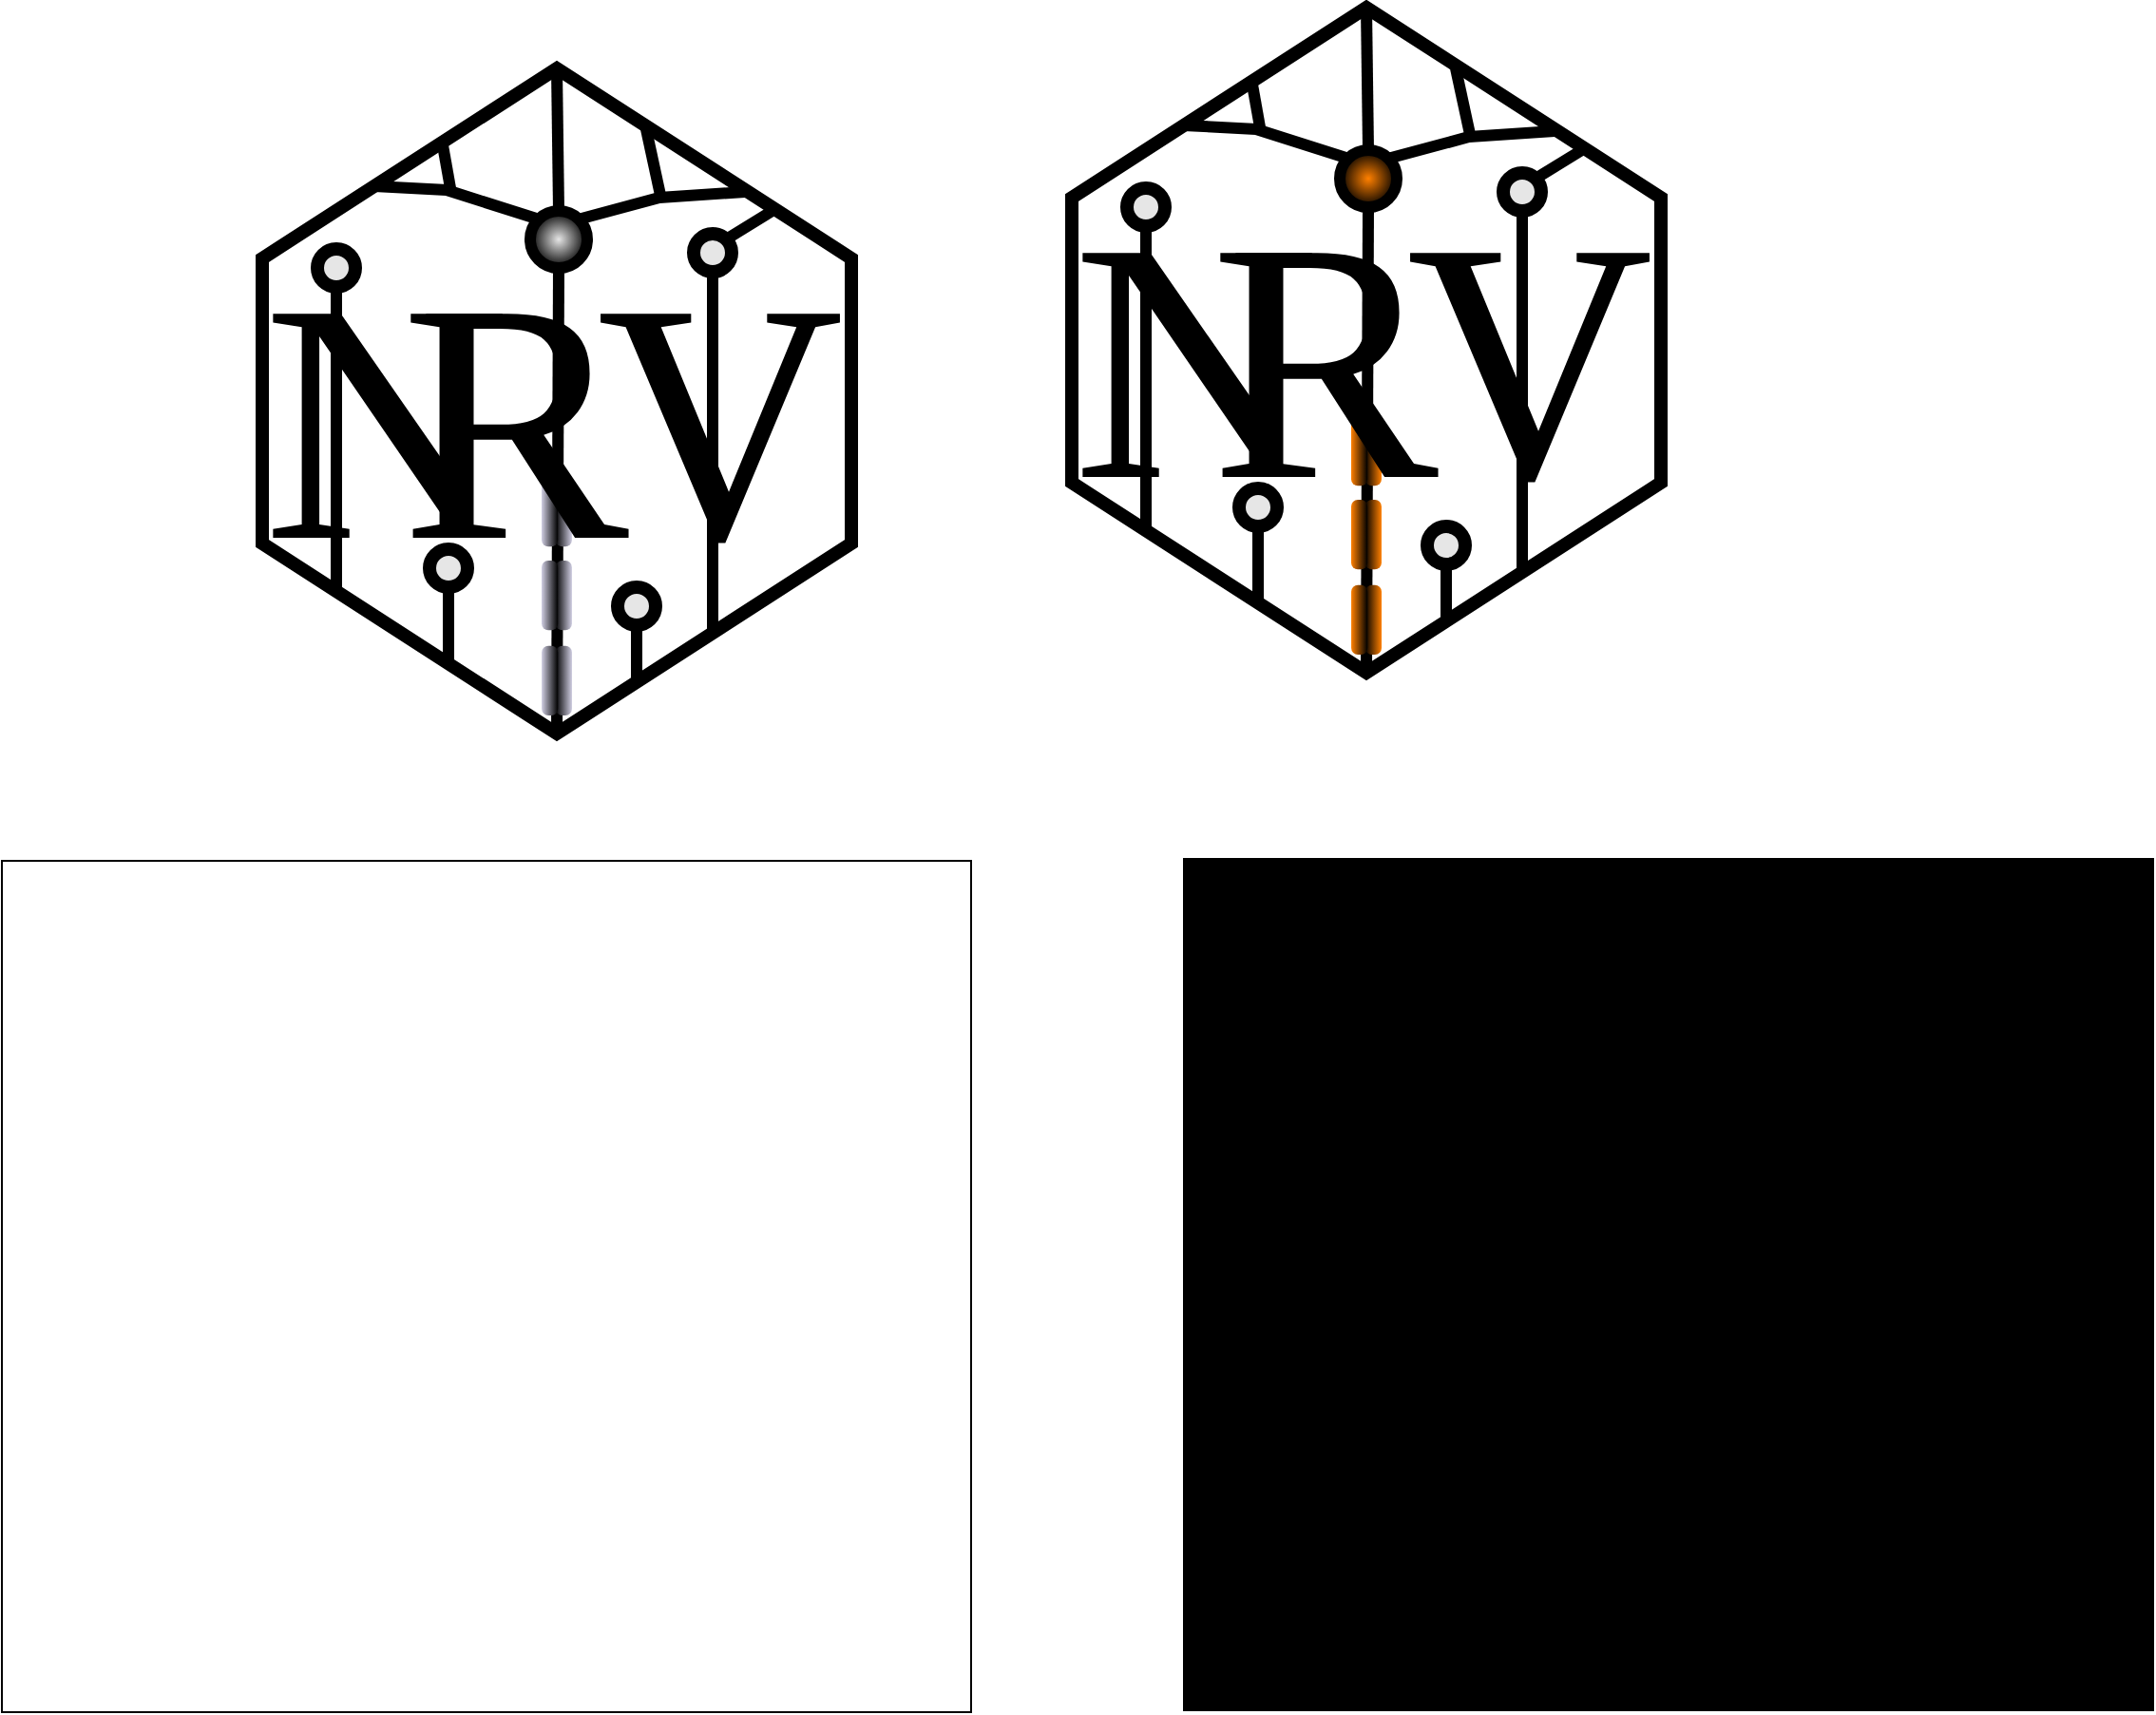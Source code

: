 <mxfile version="21.2.1" type="device" pages="4">
  <diagram name="V B&amp;W" id="UrG_lCSkFQvfo-MhE2YY">
    <mxGraphModel dx="2783" dy="1204" grid="1" gridSize="1" guides="1" tooltips="1" connect="1" arrows="1" fold="1" page="1" pageScale="1" pageWidth="827" pageHeight="1169" math="0" shadow="0">
      <root>
        <mxCell id="VeEIL8E56o80s0lGz2fd-0" />
        <mxCell id="VeEIL8E56o80s0lGz2fd-1" parent="VeEIL8E56o80s0lGz2fd-0" />
        <mxCell id="aMRiFwVcRuh5m5JrQTQK-43" value="" style="rounded=0;whiteSpace=wrap;html=1;fillColor=#000000;connectable=0;allowArrows=0;" parent="VeEIL8E56o80s0lGz2fd-1" vertex="1">
          <mxGeometry x="568" y="577" width="510" height="448" as="geometry" />
        </mxCell>
        <mxCell id="aMRiFwVcRuh5m5JrQTQK-44" value="" style="rounded=0;whiteSpace=wrap;html=1;connectable=0;allowArrows=0;" parent="VeEIL8E56o80s0lGz2fd-1" vertex="1">
          <mxGeometry x="-54" y="578" width="510" height="448" as="geometry" />
        </mxCell>
        <mxCell id="3z2n9okl7X57A1Ji6MO4-28" value="" style="group" vertex="1" connectable="0" parent="VeEIL8E56o80s0lGz2fd-1">
          <mxGeometry x="83" y="161" width="310" height="350" as="geometry" />
        </mxCell>
        <mxCell id="3z2n9okl7X57A1Ji6MO4-2" value="" style="endArrow=none;html=1;rounded=0;entryX=1;entryY=0.5;entryDx=0;entryDy=0;strokeWidth=6;exitX=0.5;exitY=1;exitDx=0;exitDy=0;strokeColor=#000000;labelBackgroundColor=none;fontColor=#000000;" edge="1" parent="3z2n9okl7X57A1Ji6MO4-28" source="3z2n9okl7X57A1Ji6MO4-26" target="3z2n9okl7X57A1Ji6MO4-27">
          <mxGeometry width="50" height="50" relative="1" as="geometry">
            <mxPoint x="110" y="265" as="sourcePoint" />
            <mxPoint x="109" y="323" as="targetPoint" />
          </mxGeometry>
        </mxCell>
        <mxCell id="3z2n9okl7X57A1Ji6MO4-4" value="" style="endArrow=none;html=1;rounded=0;entryX=0;entryY=0.75;entryDx=0;entryDy=0;strokeWidth=6;strokeColor=#000000;labelBackgroundColor=none;fontColor=#000000;" edge="1" parent="3z2n9okl7X57A1Ji6MO4-28" target="3z2n9okl7X57A1Ji6MO4-27">
          <mxGeometry width="50" height="50" relative="1" as="geometry">
            <mxPoint x="99" y="63" as="sourcePoint" />
            <mxPoint x="224" y="262" as="targetPoint" />
          </mxGeometry>
        </mxCell>
        <mxCell id="3z2n9okl7X57A1Ji6MO4-5" value="" style="endArrow=none;html=1;rounded=0;entryX=1;entryY=0;entryDx=0;entryDy=0;fontSize=19;strokeWidth=6;strokeColor=#000000;labelBackgroundColor=none;fontColor=#000000;" edge="1" parent="3z2n9okl7X57A1Ji6MO4-28" target="3z2n9okl7X57A1Ji6MO4-26">
          <mxGeometry width="50" height="50" relative="1" as="geometry">
            <mxPoint x="254" y="65" as="sourcePoint" />
            <mxPoint x="169" y="93" as="targetPoint" />
            <Array as="points">
              <mxPoint x="209" y="68" />
            </Array>
          </mxGeometry>
        </mxCell>
        <mxCell id="3z2n9okl7X57A1Ji6MO4-6" value="" style="endArrow=none;html=1;rounded=0;strokeWidth=6;strokeColor=#000000;labelBackgroundColor=none;fontColor=#000000;" edge="1" parent="3z2n9okl7X57A1Ji6MO4-28">
          <mxGeometry width="50" height="50" relative="1" as="geometry">
            <mxPoint x="210" y="69" as="sourcePoint" />
            <mxPoint x="202" y="32" as="targetPoint" />
          </mxGeometry>
        </mxCell>
        <mxCell id="3z2n9okl7X57A1Ji6MO4-7" value="" style="endArrow=none;html=1;rounded=0;strokeWidth=6;exitX=0.5;exitY=1;exitDx=0;exitDy=0;strokeColor=#000000;labelBackgroundColor=none;fontColor=#000000;" edge="1" parent="3z2n9okl7X57A1Ji6MO4-28" source="3z2n9okl7X57A1Ji6MO4-22">
          <mxGeometry width="50" height="50" relative="1" as="geometry">
            <mxPoint x="157" y="89" as="sourcePoint" />
            <mxPoint x="39" y="274" as="targetPoint" />
          </mxGeometry>
        </mxCell>
        <mxCell id="3z2n9okl7X57A1Ji6MO4-8" value="" style="endArrow=none;html=1;rounded=0;strokeWidth=6;exitX=0.5;exitY=1.088;exitDx=0;exitDy=0;exitPerimeter=0;strokeColor=#000000;labelBackgroundColor=none;fontColor=#000000;" edge="1" parent="3z2n9okl7X57A1Ji6MO4-28" source="3z2n9okl7X57A1Ji6MO4-23">
          <mxGeometry width="50" height="50" relative="1" as="geometry">
            <mxPoint x="73" y="134" as="sourcePoint" />
            <mxPoint x="98" y="313" as="targetPoint" />
          </mxGeometry>
        </mxCell>
        <mxCell id="3z2n9okl7X57A1Ji6MO4-9" value="" style="endArrow=none;html=1;rounded=0;strokeWidth=6;exitX=0.5;exitY=1.088;exitDx=0;exitDy=0;exitPerimeter=0;strokeColor=#000000;labelBackgroundColor=none;fontColor=#000000;" edge="1" parent="3z2n9okl7X57A1Ji6MO4-28" source="3z2n9okl7X57A1Ji6MO4-24">
          <mxGeometry width="50" height="50" relative="1" as="geometry">
            <mxPoint x="161" y="139" as="sourcePoint" />
            <mxPoint x="197" y="323" as="targetPoint" />
          </mxGeometry>
        </mxCell>
        <mxCell id="3z2n9okl7X57A1Ji6MO4-10" value="" style="endArrow=none;html=1;rounded=0;strokeWidth=6;exitX=0.5;exitY=1;exitDx=0;exitDy=0;strokeColor=#000000;labelBackgroundColor=none;fontColor=#000000;" edge="1" parent="3z2n9okl7X57A1Ji6MO4-28" source="3z2n9okl7X57A1Ji6MO4-25">
          <mxGeometry width="50" height="50" relative="1" as="geometry">
            <mxPoint x="263.5" y="133" as="sourcePoint" />
            <mxPoint x="237" y="297" as="targetPoint" />
          </mxGeometry>
        </mxCell>
        <mxCell id="3z2n9okl7X57A1Ji6MO4-11" value="" style="endArrow=none;html=1;rounded=0;entryX=1;entryY=0;entryDx=0;entryDy=0;strokeWidth=6;strokeColor=#000000;labelBackgroundColor=none;fontColor=#000000;" edge="1" parent="3z2n9okl7X57A1Ji6MO4-28" target="3z2n9okl7X57A1Ji6MO4-25">
          <mxGeometry width="50" height="50" relative="1" as="geometry">
            <mxPoint x="270" y="74" as="sourcePoint" />
            <mxPoint x="216" y="40" as="targetPoint" />
          </mxGeometry>
        </mxCell>
        <mxCell id="3z2n9okl7X57A1Ji6MO4-12" value="" style="rounded=1;whiteSpace=wrap;html=1;rotation=90;fillColor=#000000;strokeColor=none;gradientDirection=north;arcSize=41;container=0;labelBackgroundColor=none;fontColor=#000000;gradientColor=#D0CEE2;" vertex="1" parent="3z2n9okl7X57A1Ji6MO4-28">
          <mxGeometry x="140.405" y="317.895" width="36.62" height="8.58" as="geometry" />
        </mxCell>
        <mxCell id="3z2n9okl7X57A1Ji6MO4-13" value="" style="rounded=1;whiteSpace=wrap;html=1;rotation=90;fillColor=#000000;strokeColor=none;gradientDirection=south;arcSize=41;container=0;labelBackgroundColor=none;fontColor=#000000;gradientColor=#D0CEE2;" vertex="1" parent="3z2n9okl7X57A1Ji6MO4-28">
          <mxGeometry x="133.005" y="317.895" width="36.62" height="8.58" as="geometry" />
        </mxCell>
        <mxCell id="3z2n9okl7X57A1Ji6MO4-14" value="" style="rounded=1;whiteSpace=wrap;html=1;rotation=90;fillColor=#000000;strokeColor=none;gradientDirection=north;arcSize=41;container=0;labelBackgroundColor=none;fontColor=#000000;gradientColor=#D0CEE2;" vertex="1" parent="3z2n9okl7X57A1Ji6MO4-28">
          <mxGeometry x="140.375" y="273.015" width="36.62" height="8.58" as="geometry" />
        </mxCell>
        <mxCell id="3z2n9okl7X57A1Ji6MO4-15" value="" style="rounded=1;whiteSpace=wrap;html=1;rotation=90;fillColor=#000000;strokeColor=none;gradientDirection=south;arcSize=41;container=0;labelBackgroundColor=none;fontColor=#000000;gradientColor=#D0CEE2;" vertex="1" parent="3z2n9okl7X57A1Ji6MO4-28">
          <mxGeometry x="132.975" y="273.015" width="36.62" height="8.58" as="geometry" />
        </mxCell>
        <mxCell id="3z2n9okl7X57A1Ji6MO4-16" value="" style="rounded=1;whiteSpace=wrap;html=1;rotation=90;fillColor=#000000;strokeColor=none;gradientDirection=north;arcSize=41;container=0;labelBackgroundColor=none;fontColor=#000000;gradientColor=#D0CEE2;" vertex="1" parent="3z2n9okl7X57A1Ji6MO4-28">
          <mxGeometry x="140.375" y="229.015" width="36.62" height="8.58" as="geometry" />
        </mxCell>
        <mxCell id="3z2n9okl7X57A1Ji6MO4-17" value="" style="rounded=1;whiteSpace=wrap;html=1;rotation=90;fillColor=#000000;strokeColor=none;gradientDirection=south;arcSize=41;container=0;labelBackgroundColor=none;fontColor=#000000;gradientColor=#D0CEE2;" vertex="1" parent="3z2n9okl7X57A1Ji6MO4-28">
          <mxGeometry x="132.975" y="229.015" width="36.62" height="8.58" as="geometry" />
        </mxCell>
        <mxCell id="3z2n9okl7X57A1Ji6MO4-22" value="" style="ellipse;whiteSpace=wrap;html=1;strokeWidth=7;aspect=fixed;strokeColor=#000000;fillColor=#E6E6E6;labelBackgroundColor=none;fontColor=#000000;container=0;" vertex="1" parent="3z2n9okl7X57A1Ji6MO4-28">
          <mxGeometry x="29" y="95" width="20" height="20" as="geometry" />
        </mxCell>
        <mxCell id="3z2n9okl7X57A1Ji6MO4-23" value="" style="ellipse;whiteSpace=wrap;html=1;strokeWidth=7;aspect=fixed;strokeColor=#000000;fillColor=#E6E6E6;labelBackgroundColor=none;fontColor=#000000;container=0;" vertex="1" parent="3z2n9okl7X57A1Ji6MO4-28">
          <mxGeometry x="88" y="253" width="20" height="20" as="geometry" />
        </mxCell>
        <mxCell id="3z2n9okl7X57A1Ji6MO4-24" value="" style="ellipse;whiteSpace=wrap;html=1;strokeWidth=7;aspect=fixed;strokeColor=#000000;fillColor=#E6E6E6;labelBackgroundColor=none;fontColor=#000000;container=0;" vertex="1" parent="3z2n9okl7X57A1Ji6MO4-28">
          <mxGeometry x="187" y="273" width="20" height="20" as="geometry" />
        </mxCell>
        <mxCell id="3z2n9okl7X57A1Ji6MO4-25" value="" style="ellipse;whiteSpace=wrap;html=1;strokeWidth=7;aspect=fixed;strokeColor=#000000;fillColor=#E6E6E6;labelBackgroundColor=none;fontColor=#000000;container=0;" vertex="1" parent="3z2n9okl7X57A1Ji6MO4-28">
          <mxGeometry x="227" y="87" width="20" height="20" as="geometry" />
        </mxCell>
        <mxCell id="3z2n9okl7X57A1Ji6MO4-26" value="" style="ellipse;whiteSpace=wrap;html=1;strokeWidth=6;aspect=fixed;fillColor=#E6E6E6;gradientDirection=radial;strokeColor=#000000;labelBackgroundColor=none;fontColor=#000000;gradientColor=#000000;container=0;" vertex="1" parent="3z2n9okl7X57A1Ji6MO4-28">
          <mxGeometry x="141" y="75" width="30" height="30" as="geometry" />
        </mxCell>
        <mxCell id="3z2n9okl7X57A1Ji6MO4-27" value="" style="shape=hexagon;perimeter=hexagonPerimeter2;whiteSpace=wrap;html=1;fixedSize=1;size=100;rotation=90;strokeWidth=7;fillColor=none;connectable=0;strokeColor=#000000;labelBackgroundColor=none;fontColor=#000000;container=0;" vertex="1" parent="3z2n9okl7X57A1Ji6MO4-28">
          <mxGeometry x="-20" y="20" width="350" height="310" as="geometry" />
        </mxCell>
        <mxCell id="3z2n9okl7X57A1Ji6MO4-1" value="" style="endArrow=none;html=1;rounded=0;entryX=0;entryY=0.5;entryDx=0;entryDy=0;strokeWidth=6;exitX=0.5;exitY=0;exitDx=0;exitDy=0;strokeColor=#000000;labelBackgroundColor=none;fontColor=#000000;" edge="1" parent="3z2n9okl7X57A1Ji6MO4-28" source="3z2n9okl7X57A1Ji6MO4-26" target="3z2n9okl7X57A1Ji6MO4-27">
          <mxGeometry width="50" height="50" relative="1" as="geometry">
            <mxPoint x="101" y="75" as="sourcePoint" />
            <mxPoint x="96" y="40" as="targetPoint" />
          </mxGeometry>
        </mxCell>
        <mxCell id="3z2n9okl7X57A1Ji6MO4-3" value="" style="endArrow=none;html=1;rounded=0;entryX=0;entryY=0;entryDx=0;entryDy=0;exitX=0.177;exitY=0.81;exitDx=0;exitDy=0;exitPerimeter=0;fontSize=19;strokeWidth=6;strokeColor=#000000;labelBackgroundColor=none;fontColor=#000000;" edge="1" parent="3z2n9okl7X57A1Ji6MO4-28" source="3z2n9okl7X57A1Ji6MO4-27" target="3z2n9okl7X57A1Ji6MO4-26">
          <mxGeometry width="50" height="50" relative="1" as="geometry">
            <mxPoint x="174" y="312" as="sourcePoint" />
            <mxPoint x="224" y="262" as="targetPoint" />
            <Array as="points">
              <mxPoint x="97" y="64" />
            </Array>
          </mxGeometry>
        </mxCell>
        <mxCell id="3z2n9okl7X57A1Ji6MO4-19" value="&lt;font style=&quot;font-size: 180px;&quot;&gt;N&lt;/font&gt;" style="text;html=1;strokeColor=none;fillColor=none;align=center;verticalAlign=middle;whiteSpace=wrap;rounded=0;fontFamily=Archive;fontSize=180;connectable=0;allowArrows=0;fontColor=#000000;labelBackgroundColor=none;container=0;" vertex="1" parent="3z2n9okl7X57A1Ji6MO4-28">
          <mxGeometry x="7" y="126" width="117.038" height="120.333" as="geometry" />
        </mxCell>
        <mxCell id="3z2n9okl7X57A1Ji6MO4-20" value="&lt;font style=&quot;font-size: 180px;&quot;&gt;V&lt;/font&gt;" style="text;html=1;strokeColor=none;fillColor=none;align=center;verticalAlign=middle;whiteSpace=wrap;rounded=0;fontFamily=Archive;fontSize=180;connectable=0;allowArrows=0;fontColor=#000000;labelBackgroundColor=none;container=0;" vertex="1" parent="3z2n9okl7X57A1Ji6MO4-28">
          <mxGeometry x="183.995" y="125.997" width="114.285" height="120.333" as="geometry" />
        </mxCell>
        <mxCell id="3z2n9okl7X57A1Ji6MO4-21" value="&lt;font style=&quot;font-size: 180px;&quot;&gt;R&lt;/font&gt;" style="text;html=1;strokeColor=none;fillColor=none;align=center;verticalAlign=middle;whiteSpace=wrap;rounded=0;fontFamily=Archive;fontSize=180;connectable=0;allowArrows=0;fontColor=#000000;labelBackgroundColor=none;container=0;" vertex="1" parent="3z2n9okl7X57A1Ji6MO4-28">
          <mxGeometry x="76.001" y="126" width="114.285" height="120.333" as="geometry" />
        </mxCell>
        <mxCell id="3z2n9okl7X57A1Ji6MO4-29" value="" style="group" vertex="1" connectable="0" parent="VeEIL8E56o80s0lGz2fd-1">
          <mxGeometry x="509" y="129" width="310" height="350" as="geometry" />
        </mxCell>
        <mxCell id="3z2n9okl7X57A1Ji6MO4-51" value="" style="endArrow=none;html=1;rounded=0;entryX=1;entryY=0.5;entryDx=0;entryDy=0;strokeWidth=6;exitX=0.5;exitY=1;exitDx=0;exitDy=0;strokeColor=#000000;labelBackgroundColor=none;fontColor=#000000;" edge="1" parent="3z2n9okl7X57A1Ji6MO4-29" source="3z2n9okl7X57A1Ji6MO4-48" target="3z2n9okl7X57A1Ji6MO4-49">
          <mxGeometry width="50" height="50" relative="1" as="geometry">
            <mxPoint x="110" y="265" as="sourcePoint" />
            <mxPoint x="109" y="323" as="targetPoint" />
          </mxGeometry>
        </mxCell>
        <mxCell id="3z2n9okl7X57A1Ji6MO4-30" value="" style="endArrow=none;html=1;rounded=0;entryX=0;entryY=0.75;entryDx=0;entryDy=0;strokeWidth=6;strokeColor=#000000;labelBackgroundColor=none;fontColor=#000000;" edge="1" parent="3z2n9okl7X57A1Ji6MO4-29" target="3z2n9okl7X57A1Ji6MO4-49">
          <mxGeometry width="50" height="50" relative="1" as="geometry">
            <mxPoint x="99" y="63" as="sourcePoint" />
            <mxPoint x="224" y="262" as="targetPoint" />
          </mxGeometry>
        </mxCell>
        <mxCell id="3z2n9okl7X57A1Ji6MO4-31" value="" style="endArrow=none;html=1;rounded=0;entryX=1;entryY=0;entryDx=0;entryDy=0;fontSize=19;strokeWidth=6;strokeColor=#000000;labelBackgroundColor=none;fontColor=#000000;" edge="1" parent="3z2n9okl7X57A1Ji6MO4-29" target="3z2n9okl7X57A1Ji6MO4-48">
          <mxGeometry width="50" height="50" relative="1" as="geometry">
            <mxPoint x="254" y="65" as="sourcePoint" />
            <mxPoint x="169" y="93" as="targetPoint" />
            <Array as="points">
              <mxPoint x="209" y="68" />
            </Array>
          </mxGeometry>
        </mxCell>
        <mxCell id="3z2n9okl7X57A1Ji6MO4-32" value="" style="endArrow=none;html=1;rounded=0;strokeWidth=6;strokeColor=#000000;labelBackgroundColor=none;fontColor=#000000;" edge="1" parent="3z2n9okl7X57A1Ji6MO4-29">
          <mxGeometry width="50" height="50" relative="1" as="geometry">
            <mxPoint x="210" y="69" as="sourcePoint" />
            <mxPoint x="202" y="32" as="targetPoint" />
          </mxGeometry>
        </mxCell>
        <mxCell id="3z2n9okl7X57A1Ji6MO4-33" value="" style="endArrow=none;html=1;rounded=0;strokeWidth=6;exitX=0.5;exitY=1;exitDx=0;exitDy=0;strokeColor=#000000;labelBackgroundColor=none;fontColor=#000000;" edge="1" parent="3z2n9okl7X57A1Ji6MO4-29" source="3z2n9okl7X57A1Ji6MO4-44">
          <mxGeometry width="50" height="50" relative="1" as="geometry">
            <mxPoint x="157" y="89" as="sourcePoint" />
            <mxPoint x="39" y="274" as="targetPoint" />
          </mxGeometry>
        </mxCell>
        <mxCell id="3z2n9okl7X57A1Ji6MO4-34" value="" style="endArrow=none;html=1;rounded=0;strokeWidth=6;exitX=0.5;exitY=1.088;exitDx=0;exitDy=0;exitPerimeter=0;strokeColor=#000000;labelBackgroundColor=none;fontColor=#000000;" edge="1" parent="3z2n9okl7X57A1Ji6MO4-29" source="3z2n9okl7X57A1Ji6MO4-45">
          <mxGeometry width="50" height="50" relative="1" as="geometry">
            <mxPoint x="73" y="134" as="sourcePoint" />
            <mxPoint x="98" y="313" as="targetPoint" />
          </mxGeometry>
        </mxCell>
        <mxCell id="3z2n9okl7X57A1Ji6MO4-35" value="" style="endArrow=none;html=1;rounded=0;strokeWidth=6;exitX=0.5;exitY=1.088;exitDx=0;exitDy=0;exitPerimeter=0;strokeColor=#000000;labelBackgroundColor=none;fontColor=#000000;" edge="1" parent="3z2n9okl7X57A1Ji6MO4-29" source="3z2n9okl7X57A1Ji6MO4-46">
          <mxGeometry width="50" height="50" relative="1" as="geometry">
            <mxPoint x="161" y="139" as="sourcePoint" />
            <mxPoint x="197" y="323" as="targetPoint" />
          </mxGeometry>
        </mxCell>
        <mxCell id="3z2n9okl7X57A1Ji6MO4-36" value="" style="endArrow=none;html=1;rounded=0;strokeWidth=6;exitX=0.5;exitY=1;exitDx=0;exitDy=0;strokeColor=#000000;labelBackgroundColor=none;fontColor=#000000;" edge="1" parent="3z2n9okl7X57A1Ji6MO4-29" source="3z2n9okl7X57A1Ji6MO4-47">
          <mxGeometry width="50" height="50" relative="1" as="geometry">
            <mxPoint x="263.5" y="133" as="sourcePoint" />
            <mxPoint x="237" y="297" as="targetPoint" />
          </mxGeometry>
        </mxCell>
        <mxCell id="3z2n9okl7X57A1Ji6MO4-37" value="" style="endArrow=none;html=1;rounded=0;entryX=1;entryY=0;entryDx=0;entryDy=0;strokeWidth=6;strokeColor=#000000;labelBackgroundColor=none;fontColor=#000000;" edge="1" parent="3z2n9okl7X57A1Ji6MO4-29" target="3z2n9okl7X57A1Ji6MO4-47">
          <mxGeometry width="50" height="50" relative="1" as="geometry">
            <mxPoint x="270" y="74" as="sourcePoint" />
            <mxPoint x="216" y="40" as="targetPoint" />
          </mxGeometry>
        </mxCell>
        <mxCell id="3z2n9okl7X57A1Ji6MO4-38" value="" style="rounded=1;whiteSpace=wrap;html=1;rotation=90;fillColor=#000000;strokeColor=none;gradientDirection=north;arcSize=41;container=0;labelBackgroundColor=none;fontColor=#000000;gradientColor=#FF8000;" vertex="1" parent="3z2n9okl7X57A1Ji6MO4-29">
          <mxGeometry x="140.405" y="317.895" width="36.62" height="8.58" as="geometry" />
        </mxCell>
        <mxCell id="3z2n9okl7X57A1Ji6MO4-39" value="" style="rounded=1;whiteSpace=wrap;html=1;rotation=90;fillColor=#000000;strokeColor=none;gradientDirection=south;arcSize=41;container=0;labelBackgroundColor=none;fontColor=#000000;gradientColor=#FF8000;" vertex="1" parent="3z2n9okl7X57A1Ji6MO4-29">
          <mxGeometry x="133.005" y="317.895" width="36.62" height="8.58" as="geometry" />
        </mxCell>
        <mxCell id="3z2n9okl7X57A1Ji6MO4-40" value="" style="rounded=1;whiteSpace=wrap;html=1;rotation=90;fillColor=#000000;strokeColor=none;gradientDirection=north;arcSize=41;container=0;labelBackgroundColor=none;fontColor=#000000;gradientColor=#FF8000;" vertex="1" parent="3z2n9okl7X57A1Ji6MO4-29">
          <mxGeometry x="140.375" y="273.015" width="36.62" height="8.58" as="geometry" />
        </mxCell>
        <mxCell id="3z2n9okl7X57A1Ji6MO4-41" value="" style="rounded=1;whiteSpace=wrap;html=1;rotation=90;fillColor=#000000;strokeColor=none;gradientDirection=south;arcSize=41;container=0;labelBackgroundColor=none;fontColor=#000000;gradientColor=#FF8000;" vertex="1" parent="3z2n9okl7X57A1Ji6MO4-29">
          <mxGeometry x="132.975" y="273.015" width="36.62" height="8.58" as="geometry" />
        </mxCell>
        <mxCell id="3z2n9okl7X57A1Ji6MO4-42" value="" style="rounded=1;whiteSpace=wrap;html=1;rotation=90;fillColor=#000000;strokeColor=none;gradientDirection=north;arcSize=41;container=0;labelBackgroundColor=none;fontColor=#000000;gradientColor=#FF8000;" vertex="1" parent="3z2n9okl7X57A1Ji6MO4-29">
          <mxGeometry x="140.375" y="229.015" width="36.62" height="8.58" as="geometry" />
        </mxCell>
        <mxCell id="3z2n9okl7X57A1Ji6MO4-43" value="" style="rounded=1;whiteSpace=wrap;html=1;rotation=90;fillColor=#000000;strokeColor=none;gradientDirection=south;arcSize=41;container=0;labelBackgroundColor=none;fontColor=#000000;gradientColor=#FF8000;" vertex="1" parent="3z2n9okl7X57A1Ji6MO4-29">
          <mxGeometry x="132.975" y="229.015" width="36.62" height="8.58" as="geometry" />
        </mxCell>
        <mxCell id="3z2n9okl7X57A1Ji6MO4-44" value="" style="ellipse;whiteSpace=wrap;html=1;strokeWidth=7;aspect=fixed;strokeColor=#000000;fillColor=#E6E6E6;labelBackgroundColor=none;fontColor=#000000;container=0;" vertex="1" parent="3z2n9okl7X57A1Ji6MO4-29">
          <mxGeometry x="29" y="95" width="20" height="20" as="geometry" />
        </mxCell>
        <mxCell id="3z2n9okl7X57A1Ji6MO4-45" value="" style="ellipse;whiteSpace=wrap;html=1;strokeWidth=7;aspect=fixed;strokeColor=#000000;fillColor=#E6E6E6;labelBackgroundColor=none;fontColor=#000000;container=0;" vertex="1" parent="3z2n9okl7X57A1Ji6MO4-29">
          <mxGeometry x="88" y="253" width="20" height="20" as="geometry" />
        </mxCell>
        <mxCell id="3z2n9okl7X57A1Ji6MO4-46" value="" style="ellipse;whiteSpace=wrap;html=1;strokeWidth=7;aspect=fixed;strokeColor=#000000;fillColor=#E6E6E6;labelBackgroundColor=none;fontColor=#000000;container=0;" vertex="1" parent="3z2n9okl7X57A1Ji6MO4-29">
          <mxGeometry x="187" y="273" width="20" height="20" as="geometry" />
        </mxCell>
        <mxCell id="3z2n9okl7X57A1Ji6MO4-47" value="" style="ellipse;whiteSpace=wrap;html=1;strokeWidth=7;aspect=fixed;strokeColor=#000000;fillColor=#E6E6E6;labelBackgroundColor=none;fontColor=#000000;container=0;" vertex="1" parent="3z2n9okl7X57A1Ji6MO4-29">
          <mxGeometry x="227" y="87" width="20" height="20" as="geometry" />
        </mxCell>
        <mxCell id="3z2n9okl7X57A1Ji6MO4-48" value="" style="ellipse;whiteSpace=wrap;html=1;strokeWidth=6;aspect=fixed;fillColor=#FF8000;gradientDirection=radial;strokeColor=#000000;labelBackgroundColor=none;fontColor=#000000;gradientColor=#000000;container=0;" vertex="1" parent="3z2n9okl7X57A1Ji6MO4-29">
          <mxGeometry x="141" y="75" width="30" height="30" as="geometry" />
        </mxCell>
        <mxCell id="3z2n9okl7X57A1Ji6MO4-49" value="" style="shape=hexagon;perimeter=hexagonPerimeter2;whiteSpace=wrap;html=1;fixedSize=1;size=100;rotation=90;strokeWidth=7;fillColor=none;connectable=0;strokeColor=#000000;labelBackgroundColor=none;fontColor=#000000;container=0;" vertex="1" parent="3z2n9okl7X57A1Ji6MO4-29">
          <mxGeometry x="-20" y="20" width="350" height="310" as="geometry" />
        </mxCell>
        <mxCell id="3z2n9okl7X57A1Ji6MO4-50" value="" style="endArrow=none;html=1;rounded=0;entryX=0;entryY=0.5;entryDx=0;entryDy=0;strokeWidth=6;exitX=0.5;exitY=0;exitDx=0;exitDy=0;strokeColor=#000000;labelBackgroundColor=none;fontColor=#000000;" edge="1" parent="3z2n9okl7X57A1Ji6MO4-29" source="3z2n9okl7X57A1Ji6MO4-48" target="3z2n9okl7X57A1Ji6MO4-49">
          <mxGeometry width="50" height="50" relative="1" as="geometry">
            <mxPoint x="101" y="75" as="sourcePoint" />
            <mxPoint x="96" y="40" as="targetPoint" />
          </mxGeometry>
        </mxCell>
        <mxCell id="3z2n9okl7X57A1Ji6MO4-52" value="" style="endArrow=none;html=1;rounded=0;entryX=0;entryY=0;entryDx=0;entryDy=0;exitX=0.177;exitY=0.81;exitDx=0;exitDy=0;exitPerimeter=0;fontSize=19;strokeWidth=6;strokeColor=#000000;labelBackgroundColor=none;fontColor=#000000;" edge="1" parent="3z2n9okl7X57A1Ji6MO4-29" source="3z2n9okl7X57A1Ji6MO4-49" target="3z2n9okl7X57A1Ji6MO4-48">
          <mxGeometry width="50" height="50" relative="1" as="geometry">
            <mxPoint x="174" y="312" as="sourcePoint" />
            <mxPoint x="224" y="262" as="targetPoint" />
            <Array as="points">
              <mxPoint x="97" y="64" />
            </Array>
          </mxGeometry>
        </mxCell>
        <mxCell id="3z2n9okl7X57A1Ji6MO4-53" value="&lt;font style=&quot;font-size: 180px;&quot;&gt;N&lt;/font&gt;" style="text;html=1;strokeColor=none;fillColor=none;align=center;verticalAlign=middle;whiteSpace=wrap;rounded=0;fontFamily=Archive;fontSize=180;connectable=0;allowArrows=0;fontColor=#000000;labelBackgroundColor=none;container=0;" vertex="1" parent="3z2n9okl7X57A1Ji6MO4-29">
          <mxGeometry x="7" y="126" width="117.038" height="120.333" as="geometry" />
        </mxCell>
        <mxCell id="3z2n9okl7X57A1Ji6MO4-54" value="&lt;font style=&quot;font-size: 180px;&quot;&gt;V&lt;/font&gt;" style="text;html=1;strokeColor=none;fillColor=none;align=center;verticalAlign=middle;whiteSpace=wrap;rounded=0;fontFamily=Archive;fontSize=180;connectable=0;allowArrows=0;fontColor=#000000;labelBackgroundColor=none;container=0;" vertex="1" parent="3z2n9okl7X57A1Ji6MO4-29">
          <mxGeometry x="183.995" y="125.997" width="114.285" height="120.333" as="geometry" />
        </mxCell>
        <mxCell id="3z2n9okl7X57A1Ji6MO4-55" value="&lt;font style=&quot;font-size: 180px;&quot;&gt;R&lt;/font&gt;" style="text;html=1;strokeColor=none;fillColor=none;align=center;verticalAlign=middle;whiteSpace=wrap;rounded=0;fontFamily=Archive;fontSize=180;connectable=0;allowArrows=0;fontColor=#000000;labelBackgroundColor=none;container=0;" vertex="1" parent="3z2n9okl7X57A1Ji6MO4-29">
          <mxGeometry x="76.001" y="126" width="114.285" height="120.333" as="geometry" />
        </mxCell>
      </root>
    </mxGraphModel>
  </diagram>
  <diagram name=" V color" id="Z9s8CBdVdzPxJGSmS4Ci">
    <mxGraphModel dx="3414" dy="1084" grid="1" gridSize="1" guides="1" tooltips="1" connect="1" arrows="1" fold="1" page="1" pageScale="1" pageWidth="827" pageHeight="1169" math="0" shadow="0">
      <root>
        <mxCell id="W413iL9ja3lEQ4Hf8mE9-0" />
        <mxCell id="W413iL9ja3lEQ4Hf8mE9-1" parent="W413iL9ja3lEQ4Hf8mE9-0" />
        <mxCell id="W413iL9ja3lEQ4Hf8mE9-38" value="" style="rounded=0;whiteSpace=wrap;html=1;fillColor=#000000;connectable=0;allowArrows=0;labelBackgroundColor=none;strokeColor=#D0CEE2;fontColor=#1A1A1A;" parent="W413iL9ja3lEQ4Hf8mE9-1" vertex="1">
          <mxGeometry x="-286" y="562" width="510" height="448" as="geometry" />
        </mxCell>
        <mxCell id="W413iL9ja3lEQ4Hf8mE9-39" value="" style="rounded=0;whiteSpace=wrap;html=1;connectable=0;allowArrows=0;labelBackgroundColor=none;" parent="W413iL9ja3lEQ4Hf8mE9-1" vertex="1">
          <mxGeometry x="-1594" y="561" width="510" height="448" as="geometry" />
        </mxCell>
        <mxCell id="Ux6HWMlnvlPbtgL19sCr-168" value="" style="rounded=0;whiteSpace=wrap;html=1;connectable=0;allowArrows=0;labelBackgroundColor=none;fillColor=#2998dc;" parent="W413iL9ja3lEQ4Hf8mE9-1" vertex="1">
          <mxGeometry x="-966" y="539" width="510" height="448" as="geometry" />
        </mxCell>
        <mxCell id="Ux6HWMlnvlPbtgL19sCr-169" value="" style="group" parent="W413iL9ja3lEQ4Hf8mE9-1" vertex="1" connectable="0">
          <mxGeometry x="-796" y="100" width="310" height="350" as="geometry" />
        </mxCell>
        <mxCell id="Ux6HWMlnvlPbtgL19sCr-98" value="" style="endArrow=none;html=1;rounded=0;entryX=0;entryY=0.5;entryDx=0;entryDy=0;strokeWidth=6;exitX=0.5;exitY=0;exitDx=0;exitDy=0;strokeColor=#736CA8;labelBackgroundColor=none;fontColor=default;" parent="Ux6HWMlnvlPbtgL19sCr-169" source="Ux6HWMlnvlPbtgL19sCr-93" target="Ux6HWMlnvlPbtgL19sCr-92" edge="1">
          <mxGeometry width="50" height="50" relative="1" as="geometry">
            <mxPoint x="101" y="75" as="sourcePoint" />
            <mxPoint x="96" y="40" as="targetPoint" />
          </mxGeometry>
        </mxCell>
        <mxCell id="Ux6HWMlnvlPbtgL19sCr-105" value="" style="endArrow=none;html=1;rounded=0;entryX=1;entryY=0.5;entryDx=0;entryDy=0;strokeWidth=6;exitX=0.5;exitY=1;exitDx=0;exitDy=0;strokeColor=#736CA8;labelBackgroundColor=none;fontColor=default;" parent="Ux6HWMlnvlPbtgL19sCr-169" source="Ux6HWMlnvlPbtgL19sCr-93" target="Ux6HWMlnvlPbtgL19sCr-92" edge="1">
          <mxGeometry width="50" height="50" relative="1" as="geometry">
            <mxPoint x="110" y="265" as="sourcePoint" />
            <mxPoint x="109" y="323" as="targetPoint" />
          </mxGeometry>
        </mxCell>
        <mxCell id="Ux6HWMlnvlPbtgL19sCr-96" value="" style="endArrow=none;html=1;rounded=0;entryX=0;entryY=0;entryDx=0;entryDy=0;exitX=0.177;exitY=0.81;exitDx=0;exitDy=0;exitPerimeter=0;fontSize=19;strokeWidth=6;strokeColor=#736CA8;labelBackgroundColor=none;fontColor=default;" parent="Ux6HWMlnvlPbtgL19sCr-169" source="Ux6HWMlnvlPbtgL19sCr-92" target="Ux6HWMlnvlPbtgL19sCr-93" edge="1">
          <mxGeometry width="50" height="50" relative="1" as="geometry">
            <mxPoint x="174" y="312" as="sourcePoint" />
            <mxPoint x="224" y="262" as="targetPoint" />
            <Array as="points">
              <mxPoint x="97" y="64" />
            </Array>
          </mxGeometry>
        </mxCell>
        <mxCell id="Ux6HWMlnvlPbtgL19sCr-97" value="" style="endArrow=none;html=1;rounded=0;entryX=0;entryY=0.75;entryDx=0;entryDy=0;strokeWidth=6;strokeColor=#736CA8;labelBackgroundColor=none;fontColor=default;" parent="Ux6HWMlnvlPbtgL19sCr-169" target="Ux6HWMlnvlPbtgL19sCr-92" edge="1">
          <mxGeometry width="50" height="50" relative="1" as="geometry">
            <mxPoint x="99" y="63" as="sourcePoint" />
            <mxPoint x="224" y="262" as="targetPoint" />
          </mxGeometry>
        </mxCell>
        <mxCell id="Ux6HWMlnvlPbtgL19sCr-99" value="" style="endArrow=none;html=1;rounded=0;entryX=1;entryY=0;entryDx=0;entryDy=0;fontSize=19;strokeWidth=6;strokeColor=#736CA8;labelBackgroundColor=none;fontColor=default;" parent="Ux6HWMlnvlPbtgL19sCr-169" target="Ux6HWMlnvlPbtgL19sCr-93" edge="1">
          <mxGeometry width="50" height="50" relative="1" as="geometry">
            <mxPoint x="254" y="65" as="sourcePoint" />
            <mxPoint x="169" y="93" as="targetPoint" />
            <Array as="points">
              <mxPoint x="209" y="68" />
            </Array>
          </mxGeometry>
        </mxCell>
        <mxCell id="Ux6HWMlnvlPbtgL19sCr-100" value="" style="endArrow=none;html=1;rounded=0;strokeWidth=6;strokeColor=#736CA8;labelBackgroundColor=none;fontColor=default;" parent="Ux6HWMlnvlPbtgL19sCr-169" edge="1">
          <mxGeometry width="50" height="50" relative="1" as="geometry">
            <mxPoint x="210" y="69" as="sourcePoint" />
            <mxPoint x="202" y="32" as="targetPoint" />
          </mxGeometry>
        </mxCell>
        <mxCell id="Ux6HWMlnvlPbtgL19sCr-101" value="" style="endArrow=none;html=1;rounded=0;strokeWidth=6;exitX=0.5;exitY=1;exitDx=0;exitDy=0;strokeColor=#736CA8;labelBackgroundColor=none;fontColor=default;" parent="Ux6HWMlnvlPbtgL19sCr-169" source="Ux6HWMlnvlPbtgL19sCr-94" edge="1">
          <mxGeometry width="50" height="50" relative="1" as="geometry">
            <mxPoint x="157" y="89" as="sourcePoint" />
            <mxPoint x="39" y="274" as="targetPoint" />
          </mxGeometry>
        </mxCell>
        <mxCell id="Ux6HWMlnvlPbtgL19sCr-102" value="" style="endArrow=none;html=1;rounded=0;strokeWidth=6;exitX=0.5;exitY=1.088;exitDx=0;exitDy=0;exitPerimeter=0;strokeColor=#736CA8;labelBackgroundColor=none;fontColor=default;" parent="Ux6HWMlnvlPbtgL19sCr-169" source="Ux6HWMlnvlPbtgL19sCr-95" edge="1">
          <mxGeometry width="50" height="50" relative="1" as="geometry">
            <mxPoint x="73" y="134" as="sourcePoint" />
            <mxPoint x="98" y="313" as="targetPoint" />
          </mxGeometry>
        </mxCell>
        <mxCell id="Ux6HWMlnvlPbtgL19sCr-104" value="" style="endArrow=none;html=1;rounded=0;strokeWidth=6;exitX=0.5;exitY=1.088;exitDx=0;exitDy=0;exitPerimeter=0;strokeColor=#736CA8;labelBackgroundColor=none;fontColor=default;" parent="Ux6HWMlnvlPbtgL19sCr-169" source="Ux6HWMlnvlPbtgL19sCr-103" edge="1">
          <mxGeometry width="50" height="50" relative="1" as="geometry">
            <mxPoint x="161" y="139" as="sourcePoint" />
            <mxPoint x="197" y="323" as="targetPoint" />
          </mxGeometry>
        </mxCell>
        <mxCell id="Ux6HWMlnvlPbtgL19sCr-107" value="" style="endArrow=none;html=1;rounded=0;strokeWidth=6;exitX=0.5;exitY=1;exitDx=0;exitDy=0;strokeColor=#736CA8;labelBackgroundColor=none;fontColor=default;" parent="Ux6HWMlnvlPbtgL19sCr-169" source="Ux6HWMlnvlPbtgL19sCr-106" edge="1">
          <mxGeometry width="50" height="50" relative="1" as="geometry">
            <mxPoint x="263.5" y="133" as="sourcePoint" />
            <mxPoint x="237" y="297" as="targetPoint" />
          </mxGeometry>
        </mxCell>
        <mxCell id="Ux6HWMlnvlPbtgL19sCr-108" value="" style="endArrow=none;html=1;rounded=0;entryX=1;entryY=0;entryDx=0;entryDy=0;strokeWidth=6;strokeColor=#736CA8;labelBackgroundColor=none;fontColor=default;" parent="Ux6HWMlnvlPbtgL19sCr-169" target="Ux6HWMlnvlPbtgL19sCr-106" edge="1">
          <mxGeometry width="50" height="50" relative="1" as="geometry">
            <mxPoint x="270" y="74" as="sourcePoint" />
            <mxPoint x="216" y="40" as="targetPoint" />
          </mxGeometry>
        </mxCell>
        <mxCell id="Ux6HWMlnvlPbtgL19sCr-109" value="" style="rounded=1;whiteSpace=wrap;html=1;rotation=90;fillColor=#736CA8;strokeColor=none;gradientDirection=north;arcSize=41;container=0;labelBackgroundColor=none;fontColor=#1A1A1A;gradientColor=#5D7F99;" parent="Ux6HWMlnvlPbtgL19sCr-169" vertex="1">
          <mxGeometry x="140.405" y="317.895" width="36.62" height="8.58" as="geometry" />
        </mxCell>
        <mxCell id="Ux6HWMlnvlPbtgL19sCr-110" value="" style="rounded=1;whiteSpace=wrap;html=1;rotation=90;fillColor=#736CA8;strokeColor=none;gradientDirection=south;arcSize=41;container=0;labelBackgroundColor=none;fontColor=#1A1A1A;gradientColor=#5D7F99;" parent="Ux6HWMlnvlPbtgL19sCr-169" vertex="1">
          <mxGeometry x="133.005" y="317.895" width="36.62" height="8.58" as="geometry" />
        </mxCell>
        <mxCell id="Ux6HWMlnvlPbtgL19sCr-111" value="" style="rounded=1;whiteSpace=wrap;html=1;rotation=90;fillColor=#736CA8;strokeColor=none;gradientDirection=north;arcSize=41;container=0;labelBackgroundColor=none;fontColor=#1A1A1A;gradientColor=#5D7F99;" parent="Ux6HWMlnvlPbtgL19sCr-169" vertex="1">
          <mxGeometry x="140.375" y="273.015" width="36.62" height="8.58" as="geometry" />
        </mxCell>
        <mxCell id="Ux6HWMlnvlPbtgL19sCr-112" value="" style="rounded=1;whiteSpace=wrap;html=1;rotation=90;fillColor=#736CA8;strokeColor=none;gradientDirection=south;arcSize=41;container=0;labelBackgroundColor=none;fontColor=#1A1A1A;gradientColor=#5D7F99;" parent="Ux6HWMlnvlPbtgL19sCr-169" vertex="1">
          <mxGeometry x="132.975" y="273.015" width="36.62" height="8.58" as="geometry" />
        </mxCell>
        <mxCell id="Ux6HWMlnvlPbtgL19sCr-113" value="" style="rounded=1;whiteSpace=wrap;html=1;rotation=90;fillColor=#736CA8;strokeColor=none;gradientDirection=north;arcSize=41;container=0;labelBackgroundColor=none;fontColor=#1A1A1A;gradientColor=#5D7F99;" parent="Ux6HWMlnvlPbtgL19sCr-169" vertex="1">
          <mxGeometry x="140.375" y="229.015" width="36.62" height="8.58" as="geometry" />
        </mxCell>
        <mxCell id="Ux6HWMlnvlPbtgL19sCr-114" value="" style="rounded=1;whiteSpace=wrap;html=1;rotation=90;fillColor=#736CA8;strokeColor=none;gradientDirection=south;arcSize=41;container=0;labelBackgroundColor=none;fontColor=#1A1A1A;gradientColor=#5D7F99;" parent="Ux6HWMlnvlPbtgL19sCr-169" vertex="1">
          <mxGeometry x="132.975" y="229.015" width="36.62" height="8.58" as="geometry" />
        </mxCell>
        <mxCell id="Ux6HWMlnvlPbtgL19sCr-164" value="" style="group;strokeColor=none;labelBackgroundColor=none;fontColor=#0066CC;" parent="Ux6HWMlnvlPbtgL19sCr-169" vertex="1" connectable="0">
          <mxGeometry x="7" y="125.997" width="291.28" height="120.336" as="geometry" />
        </mxCell>
        <mxCell id="Ux6HWMlnvlPbtgL19sCr-165" value="&lt;font style=&quot;font-size: 180px;&quot;&gt;N&lt;/font&gt;" style="text;html=1;strokeColor=none;fillColor=none;align=center;verticalAlign=middle;whiteSpace=wrap;rounded=0;fontFamily=Archive;fontSize=180;connectable=0;allowArrows=0;fontColor=#004C99;labelBackgroundColor=none;" parent="Ux6HWMlnvlPbtgL19sCr-164" vertex="1">
          <mxGeometry y="0.003" width="117.038" height="120.333" as="geometry" />
        </mxCell>
        <mxCell id="Ux6HWMlnvlPbtgL19sCr-166" value="&lt;font style=&quot;font-size: 180px;&quot;&gt;V&lt;/font&gt;" style="text;html=1;strokeColor=none;fillColor=none;align=center;verticalAlign=middle;whiteSpace=wrap;rounded=0;fontFamily=Archive;fontSize=180;connectable=0;allowArrows=0;fontColor=#004C99;labelBackgroundColor=none;" parent="Ux6HWMlnvlPbtgL19sCr-164" vertex="1">
          <mxGeometry x="176.995" width="114.285" height="120.333" as="geometry" />
        </mxCell>
        <mxCell id="Ux6HWMlnvlPbtgL19sCr-167" value="&lt;font style=&quot;font-size: 180px;&quot;&gt;R&lt;/font&gt;" style="text;html=1;strokeColor=none;fillColor=none;align=center;verticalAlign=middle;whiteSpace=wrap;rounded=0;fontFamily=Archive;fontSize=180;connectable=0;allowArrows=0;fontColor=#004C99;labelBackgroundColor=none;" parent="Ux6HWMlnvlPbtgL19sCr-164" vertex="1">
          <mxGeometry x="69.001" y="0.003" width="114.285" height="120.333" as="geometry" />
        </mxCell>
        <mxCell id="Ux6HWMlnvlPbtgL19sCr-94" value="" style="ellipse;whiteSpace=wrap;html=1;strokeWidth=7;aspect=fixed;strokeColor=#D0CEE2;fillColor=#D0CEE2;labelBackgroundColor=none;fontColor=#1A1A1A;" parent="Ux6HWMlnvlPbtgL19sCr-169" vertex="1">
          <mxGeometry x="29" y="95" width="20" height="20" as="geometry" />
        </mxCell>
        <mxCell id="Ux6HWMlnvlPbtgL19sCr-95" value="" style="ellipse;whiteSpace=wrap;html=1;strokeWidth=7;aspect=fixed;strokeColor=#D0CEE2;fillColor=#D0CEE2;labelBackgroundColor=none;fontColor=#1A1A1A;" parent="Ux6HWMlnvlPbtgL19sCr-169" vertex="1">
          <mxGeometry x="88" y="253" width="20" height="20" as="geometry" />
        </mxCell>
        <mxCell id="Ux6HWMlnvlPbtgL19sCr-103" value="" style="ellipse;whiteSpace=wrap;html=1;strokeWidth=7;aspect=fixed;strokeColor=#D0CEE2;fillColor=#D0CEE2;labelBackgroundColor=none;fontColor=#1A1A1A;" parent="Ux6HWMlnvlPbtgL19sCr-169" vertex="1">
          <mxGeometry x="187" y="273" width="20" height="20" as="geometry" />
        </mxCell>
        <mxCell id="Ux6HWMlnvlPbtgL19sCr-106" value="" style="ellipse;whiteSpace=wrap;html=1;strokeWidth=7;aspect=fixed;strokeColor=#D0CEE2;fillColor=#D0CEE2;labelBackgroundColor=none;fontColor=#1A1A1A;" parent="Ux6HWMlnvlPbtgL19sCr-169" vertex="1">
          <mxGeometry x="227" y="87" width="20" height="20" as="geometry" />
        </mxCell>
        <mxCell id="Ux6HWMlnvlPbtgL19sCr-93" value="" style="ellipse;whiteSpace=wrap;html=1;strokeWidth=6;aspect=fixed;fillColor=#7098B8;gradientDirection=radial;strokeColor=#D0CEE2;labelBackgroundColor=none;fontColor=#1A1A1A;gradientColor=#D0CEE2;" parent="Ux6HWMlnvlPbtgL19sCr-169" vertex="1">
          <mxGeometry x="141" y="75" width="30" height="30" as="geometry" />
        </mxCell>
        <mxCell id="Ux6HWMlnvlPbtgL19sCr-92" value="" style="shape=hexagon;perimeter=hexagonPerimeter2;whiteSpace=wrap;html=1;fixedSize=1;size=100;rotation=90;strokeWidth=7;fillColor=none;connectable=0;strokeColor=#D0CEE2;labelBackgroundColor=none;fontColor=#1A1A1A;" parent="Ux6HWMlnvlPbtgL19sCr-169" vertex="1">
          <mxGeometry x="-20" y="20" width="350" height="310" as="geometry" />
        </mxCell>
        <mxCell id="Ux6HWMlnvlPbtgL19sCr-198" value="" style="group" parent="W413iL9ja3lEQ4Hf8mE9-1" vertex="1" connectable="0">
          <mxGeometry x="-865" y="595" width="310" height="350" as="geometry" />
        </mxCell>
        <mxCell id="Ux6HWMlnvlPbtgL19sCr-199" value="" style="endArrow=none;html=1;rounded=0;entryX=0;entryY=0.5;entryDx=0;entryDy=0;strokeWidth=6;exitX=0.5;exitY=0;exitDx=0;exitDy=0;strokeColor=#736CA8;labelBackgroundColor=none;fontColor=default;" parent="Ux6HWMlnvlPbtgL19sCr-198" source="Ux6HWMlnvlPbtgL19sCr-224" target="Ux6HWMlnvlPbtgL19sCr-225" edge="1">
          <mxGeometry width="50" height="50" relative="1" as="geometry">
            <mxPoint x="101" y="75" as="sourcePoint" />
            <mxPoint x="96" y="40" as="targetPoint" />
          </mxGeometry>
        </mxCell>
        <mxCell id="Ux6HWMlnvlPbtgL19sCr-200" value="" style="endArrow=none;html=1;rounded=0;entryX=1;entryY=0.5;entryDx=0;entryDy=0;strokeWidth=6;exitX=0.5;exitY=1;exitDx=0;exitDy=0;strokeColor=#736CA8;labelBackgroundColor=none;fontColor=default;" parent="Ux6HWMlnvlPbtgL19sCr-198" source="Ux6HWMlnvlPbtgL19sCr-224" target="Ux6HWMlnvlPbtgL19sCr-225" edge="1">
          <mxGeometry width="50" height="50" relative="1" as="geometry">
            <mxPoint x="110" y="265" as="sourcePoint" />
            <mxPoint x="109" y="323" as="targetPoint" />
          </mxGeometry>
        </mxCell>
        <mxCell id="Ux6HWMlnvlPbtgL19sCr-201" value="" style="endArrow=none;html=1;rounded=0;entryX=0;entryY=0;entryDx=0;entryDy=0;exitX=0.177;exitY=0.81;exitDx=0;exitDy=0;exitPerimeter=0;fontSize=19;strokeWidth=6;strokeColor=#736CA8;labelBackgroundColor=none;fontColor=default;" parent="Ux6HWMlnvlPbtgL19sCr-198" source="Ux6HWMlnvlPbtgL19sCr-225" target="Ux6HWMlnvlPbtgL19sCr-224" edge="1">
          <mxGeometry width="50" height="50" relative="1" as="geometry">
            <mxPoint x="174" y="312" as="sourcePoint" />
            <mxPoint x="224" y="262" as="targetPoint" />
            <Array as="points">
              <mxPoint x="97" y="64" />
            </Array>
          </mxGeometry>
        </mxCell>
        <mxCell id="Ux6HWMlnvlPbtgL19sCr-202" value="" style="endArrow=none;html=1;rounded=0;entryX=0;entryY=0.75;entryDx=0;entryDy=0;strokeWidth=6;strokeColor=#736CA8;labelBackgroundColor=none;fontColor=default;" parent="Ux6HWMlnvlPbtgL19sCr-198" target="Ux6HWMlnvlPbtgL19sCr-225" edge="1">
          <mxGeometry width="50" height="50" relative="1" as="geometry">
            <mxPoint x="99" y="63" as="sourcePoint" />
            <mxPoint x="224" y="262" as="targetPoint" />
          </mxGeometry>
        </mxCell>
        <mxCell id="Ux6HWMlnvlPbtgL19sCr-203" value="" style="endArrow=none;html=1;rounded=0;entryX=1;entryY=0;entryDx=0;entryDy=0;fontSize=19;strokeWidth=6;strokeColor=#736CA8;labelBackgroundColor=none;fontColor=default;" parent="Ux6HWMlnvlPbtgL19sCr-198" target="Ux6HWMlnvlPbtgL19sCr-224" edge="1">
          <mxGeometry width="50" height="50" relative="1" as="geometry">
            <mxPoint x="254" y="65" as="sourcePoint" />
            <mxPoint x="169" y="93" as="targetPoint" />
            <Array as="points">
              <mxPoint x="209" y="68" />
            </Array>
          </mxGeometry>
        </mxCell>
        <mxCell id="Ux6HWMlnvlPbtgL19sCr-204" value="" style="endArrow=none;html=1;rounded=0;strokeWidth=6;strokeColor=#736CA8;labelBackgroundColor=none;fontColor=default;" parent="Ux6HWMlnvlPbtgL19sCr-198" edge="1">
          <mxGeometry width="50" height="50" relative="1" as="geometry">
            <mxPoint x="210" y="69" as="sourcePoint" />
            <mxPoint x="202" y="32" as="targetPoint" />
          </mxGeometry>
        </mxCell>
        <mxCell id="Ux6HWMlnvlPbtgL19sCr-205" value="" style="endArrow=none;html=1;rounded=0;strokeWidth=6;exitX=0.5;exitY=1;exitDx=0;exitDy=0;strokeColor=#736CA8;labelBackgroundColor=none;fontColor=default;" parent="Ux6HWMlnvlPbtgL19sCr-198" source="Ux6HWMlnvlPbtgL19sCr-220" edge="1">
          <mxGeometry width="50" height="50" relative="1" as="geometry">
            <mxPoint x="157" y="89" as="sourcePoint" />
            <mxPoint x="39" y="274" as="targetPoint" />
          </mxGeometry>
        </mxCell>
        <mxCell id="Ux6HWMlnvlPbtgL19sCr-206" value="" style="endArrow=none;html=1;rounded=0;strokeWidth=6;exitX=0.5;exitY=1.088;exitDx=0;exitDy=0;exitPerimeter=0;strokeColor=#736CA8;labelBackgroundColor=none;fontColor=default;" parent="Ux6HWMlnvlPbtgL19sCr-198" source="Ux6HWMlnvlPbtgL19sCr-221" edge="1">
          <mxGeometry width="50" height="50" relative="1" as="geometry">
            <mxPoint x="73" y="134" as="sourcePoint" />
            <mxPoint x="98" y="313" as="targetPoint" />
          </mxGeometry>
        </mxCell>
        <mxCell id="Ux6HWMlnvlPbtgL19sCr-207" value="" style="endArrow=none;html=1;rounded=0;strokeWidth=6;exitX=0.5;exitY=1.088;exitDx=0;exitDy=0;exitPerimeter=0;strokeColor=#736CA8;labelBackgroundColor=none;fontColor=default;" parent="Ux6HWMlnvlPbtgL19sCr-198" source="Ux6HWMlnvlPbtgL19sCr-222" edge="1">
          <mxGeometry width="50" height="50" relative="1" as="geometry">
            <mxPoint x="161" y="139" as="sourcePoint" />
            <mxPoint x="197" y="323" as="targetPoint" />
          </mxGeometry>
        </mxCell>
        <mxCell id="Ux6HWMlnvlPbtgL19sCr-208" value="" style="endArrow=none;html=1;rounded=0;strokeWidth=6;exitX=0.5;exitY=1;exitDx=0;exitDy=0;strokeColor=#736CA8;labelBackgroundColor=none;fontColor=default;" parent="Ux6HWMlnvlPbtgL19sCr-198" source="Ux6HWMlnvlPbtgL19sCr-223" edge="1">
          <mxGeometry width="50" height="50" relative="1" as="geometry">
            <mxPoint x="263.5" y="133" as="sourcePoint" />
            <mxPoint x="237" y="297" as="targetPoint" />
          </mxGeometry>
        </mxCell>
        <mxCell id="Ux6HWMlnvlPbtgL19sCr-209" value="" style="endArrow=none;html=1;rounded=0;entryX=1;entryY=0;entryDx=0;entryDy=0;strokeWidth=6;strokeColor=#736CA8;labelBackgroundColor=none;fontColor=default;" parent="Ux6HWMlnvlPbtgL19sCr-198" target="Ux6HWMlnvlPbtgL19sCr-223" edge="1">
          <mxGeometry width="50" height="50" relative="1" as="geometry">
            <mxPoint x="270" y="74" as="sourcePoint" />
            <mxPoint x="216" y="40" as="targetPoint" />
          </mxGeometry>
        </mxCell>
        <mxCell id="Ux6HWMlnvlPbtgL19sCr-210" value="" style="rounded=1;whiteSpace=wrap;html=1;rotation=90;fillColor=#736CA8;strokeColor=none;gradientDirection=north;arcSize=41;container=0;labelBackgroundColor=none;fontColor=#1A1A1A;gradientColor=#5D7F99;" parent="Ux6HWMlnvlPbtgL19sCr-198" vertex="1">
          <mxGeometry x="140.405" y="317.895" width="36.62" height="8.58" as="geometry" />
        </mxCell>
        <mxCell id="Ux6HWMlnvlPbtgL19sCr-211" value="" style="rounded=1;whiteSpace=wrap;html=1;rotation=90;fillColor=#736CA8;strokeColor=none;gradientDirection=south;arcSize=41;container=0;labelBackgroundColor=none;fontColor=#1A1A1A;gradientColor=#5D7F99;" parent="Ux6HWMlnvlPbtgL19sCr-198" vertex="1">
          <mxGeometry x="133.005" y="317.895" width="36.62" height="8.58" as="geometry" />
        </mxCell>
        <mxCell id="Ux6HWMlnvlPbtgL19sCr-212" value="" style="rounded=1;whiteSpace=wrap;html=1;rotation=90;fillColor=#736CA8;strokeColor=none;gradientDirection=north;arcSize=41;container=0;labelBackgroundColor=none;fontColor=#1A1A1A;gradientColor=#5D7F99;" parent="Ux6HWMlnvlPbtgL19sCr-198" vertex="1">
          <mxGeometry x="140.375" y="273.015" width="36.62" height="8.58" as="geometry" />
        </mxCell>
        <mxCell id="Ux6HWMlnvlPbtgL19sCr-213" value="" style="rounded=1;whiteSpace=wrap;html=1;rotation=90;fillColor=#736CA8;strokeColor=none;gradientDirection=south;arcSize=41;container=0;labelBackgroundColor=none;fontColor=#1A1A1A;gradientColor=#5D7F99;" parent="Ux6HWMlnvlPbtgL19sCr-198" vertex="1">
          <mxGeometry x="132.975" y="273.015" width="36.62" height="8.58" as="geometry" />
        </mxCell>
        <mxCell id="Ux6HWMlnvlPbtgL19sCr-214" value="" style="rounded=1;whiteSpace=wrap;html=1;rotation=90;fillColor=#736CA8;strokeColor=none;gradientDirection=north;arcSize=41;container=0;labelBackgroundColor=none;fontColor=#1A1A1A;gradientColor=#5D7F99;" parent="Ux6HWMlnvlPbtgL19sCr-198" vertex="1">
          <mxGeometry x="140.375" y="229.015" width="36.62" height="8.58" as="geometry" />
        </mxCell>
        <mxCell id="Ux6HWMlnvlPbtgL19sCr-215" value="" style="rounded=1;whiteSpace=wrap;html=1;rotation=90;fillColor=#736CA8;strokeColor=none;gradientDirection=south;arcSize=41;container=0;labelBackgroundColor=none;fontColor=#1A1A1A;gradientColor=#5D7F99;" parent="Ux6HWMlnvlPbtgL19sCr-198" vertex="1">
          <mxGeometry x="132.975" y="229.015" width="36.62" height="8.58" as="geometry" />
        </mxCell>
        <mxCell id="Ux6HWMlnvlPbtgL19sCr-216" value="" style="group;strokeColor=none;labelBackgroundColor=none;fontColor=#0066CC;" parent="Ux6HWMlnvlPbtgL19sCr-198" vertex="1" connectable="0">
          <mxGeometry x="7" y="125.997" width="291.28" height="120.336" as="geometry" />
        </mxCell>
        <mxCell id="Ux6HWMlnvlPbtgL19sCr-217" value="&lt;font style=&quot;font-size: 180px;&quot;&gt;N&lt;/font&gt;" style="text;html=1;strokeColor=none;fillColor=none;align=center;verticalAlign=middle;whiteSpace=wrap;rounded=0;fontFamily=Archive;fontSize=180;connectable=0;allowArrows=0;fontColor=#004C99;labelBackgroundColor=none;" parent="Ux6HWMlnvlPbtgL19sCr-216" vertex="1">
          <mxGeometry y="0.003" width="117.038" height="120.333" as="geometry" />
        </mxCell>
        <mxCell id="Ux6HWMlnvlPbtgL19sCr-218" value="&lt;font style=&quot;font-size: 180px;&quot;&gt;V&lt;/font&gt;" style="text;html=1;strokeColor=none;fillColor=none;align=center;verticalAlign=middle;whiteSpace=wrap;rounded=0;fontFamily=Archive;fontSize=180;connectable=0;allowArrows=0;fontColor=#004C99;labelBackgroundColor=none;" parent="Ux6HWMlnvlPbtgL19sCr-216" vertex="1">
          <mxGeometry x="176.995" width="114.285" height="120.333" as="geometry" />
        </mxCell>
        <mxCell id="Ux6HWMlnvlPbtgL19sCr-219" value="&lt;font style=&quot;font-size: 180px;&quot;&gt;R&lt;/font&gt;" style="text;html=1;strokeColor=none;fillColor=none;align=center;verticalAlign=middle;whiteSpace=wrap;rounded=0;fontFamily=Archive;fontSize=180;connectable=0;allowArrows=0;fontColor=#004C99;labelBackgroundColor=none;" parent="Ux6HWMlnvlPbtgL19sCr-216" vertex="1">
          <mxGeometry x="69.001" y="0.003" width="114.285" height="120.333" as="geometry" />
        </mxCell>
        <mxCell id="Ux6HWMlnvlPbtgL19sCr-220" value="" style="ellipse;whiteSpace=wrap;html=1;strokeWidth=7;aspect=fixed;strokeColor=#D0CEE2;fillColor=#D0CEE2;labelBackgroundColor=none;fontColor=#1A1A1A;" parent="Ux6HWMlnvlPbtgL19sCr-198" vertex="1">
          <mxGeometry x="29" y="95" width="20" height="20" as="geometry" />
        </mxCell>
        <mxCell id="Ux6HWMlnvlPbtgL19sCr-221" value="" style="ellipse;whiteSpace=wrap;html=1;strokeWidth=7;aspect=fixed;strokeColor=#D0CEE2;fillColor=#D0CEE2;labelBackgroundColor=none;fontColor=#1A1A1A;" parent="Ux6HWMlnvlPbtgL19sCr-198" vertex="1">
          <mxGeometry x="88" y="253" width="20" height="20" as="geometry" />
        </mxCell>
        <mxCell id="Ux6HWMlnvlPbtgL19sCr-222" value="" style="ellipse;whiteSpace=wrap;html=1;strokeWidth=7;aspect=fixed;strokeColor=#D0CEE2;fillColor=#D0CEE2;labelBackgroundColor=none;fontColor=#1A1A1A;" parent="Ux6HWMlnvlPbtgL19sCr-198" vertex="1">
          <mxGeometry x="187" y="273" width="20" height="20" as="geometry" />
        </mxCell>
        <mxCell id="Ux6HWMlnvlPbtgL19sCr-223" value="" style="ellipse;whiteSpace=wrap;html=1;strokeWidth=7;aspect=fixed;strokeColor=#D0CEE2;fillColor=#D0CEE2;labelBackgroundColor=none;fontColor=#1A1A1A;" parent="Ux6HWMlnvlPbtgL19sCr-198" vertex="1">
          <mxGeometry x="227" y="87" width="20" height="20" as="geometry" />
        </mxCell>
        <mxCell id="Ux6HWMlnvlPbtgL19sCr-224" value="" style="ellipse;whiteSpace=wrap;html=1;strokeWidth=6;aspect=fixed;fillColor=#7098B8;gradientDirection=radial;strokeColor=#D0CEE2;labelBackgroundColor=none;fontColor=#1A1A1A;gradientColor=#D0CEE2;" parent="Ux6HWMlnvlPbtgL19sCr-198" vertex="1">
          <mxGeometry x="141" y="75" width="30" height="30" as="geometry" />
        </mxCell>
        <mxCell id="Ux6HWMlnvlPbtgL19sCr-225" value="" style="shape=hexagon;perimeter=hexagonPerimeter2;whiteSpace=wrap;html=1;fixedSize=1;size=100;rotation=90;strokeWidth=7;fillColor=none;connectable=0;strokeColor=#D0CEE2;labelBackgroundColor=none;fontColor=#1A1A1A;" parent="Ux6HWMlnvlPbtgL19sCr-198" vertex="1">
          <mxGeometry x="-20" y="20" width="350" height="310" as="geometry" />
        </mxCell>
        <mxCell id="Ux6HWMlnvlPbtgL19sCr-226" value="" style="group" parent="W413iL9ja3lEQ4Hf8mE9-1" vertex="1" connectable="0">
          <mxGeometry x="-1541" y="620" width="310" height="350" as="geometry" />
        </mxCell>
        <mxCell id="Ux6HWMlnvlPbtgL19sCr-227" value="" style="endArrow=none;html=1;rounded=0;entryX=0;entryY=0.5;entryDx=0;entryDy=0;strokeWidth=6;exitX=0.5;exitY=0;exitDx=0;exitDy=0;strokeColor=#736CA8;labelBackgroundColor=none;fontColor=default;" parent="Ux6HWMlnvlPbtgL19sCr-226" source="Ux6HWMlnvlPbtgL19sCr-252" target="Ux6HWMlnvlPbtgL19sCr-253" edge="1">
          <mxGeometry width="50" height="50" relative="1" as="geometry">
            <mxPoint x="101" y="75" as="sourcePoint" />
            <mxPoint x="96" y="40" as="targetPoint" />
          </mxGeometry>
        </mxCell>
        <mxCell id="Ux6HWMlnvlPbtgL19sCr-228" value="" style="endArrow=none;html=1;rounded=0;entryX=1;entryY=0.5;entryDx=0;entryDy=0;strokeWidth=6;exitX=0.5;exitY=1;exitDx=0;exitDy=0;strokeColor=#736CA8;labelBackgroundColor=none;fontColor=default;" parent="Ux6HWMlnvlPbtgL19sCr-226" source="Ux6HWMlnvlPbtgL19sCr-252" target="Ux6HWMlnvlPbtgL19sCr-253" edge="1">
          <mxGeometry width="50" height="50" relative="1" as="geometry">
            <mxPoint x="110" y="265" as="sourcePoint" />
            <mxPoint x="109" y="323" as="targetPoint" />
          </mxGeometry>
        </mxCell>
        <mxCell id="Ux6HWMlnvlPbtgL19sCr-229" value="" style="endArrow=none;html=1;rounded=0;entryX=0;entryY=0;entryDx=0;entryDy=0;exitX=0.177;exitY=0.81;exitDx=0;exitDy=0;exitPerimeter=0;fontSize=19;strokeWidth=6;strokeColor=#736CA8;labelBackgroundColor=none;fontColor=default;" parent="Ux6HWMlnvlPbtgL19sCr-226" source="Ux6HWMlnvlPbtgL19sCr-253" target="Ux6HWMlnvlPbtgL19sCr-252" edge="1">
          <mxGeometry width="50" height="50" relative="1" as="geometry">
            <mxPoint x="174" y="312" as="sourcePoint" />
            <mxPoint x="224" y="262" as="targetPoint" />
            <Array as="points">
              <mxPoint x="97" y="64" />
            </Array>
          </mxGeometry>
        </mxCell>
        <mxCell id="Ux6HWMlnvlPbtgL19sCr-230" value="" style="endArrow=none;html=1;rounded=0;entryX=0;entryY=0.75;entryDx=0;entryDy=0;strokeWidth=6;strokeColor=#736CA8;labelBackgroundColor=none;fontColor=default;" parent="Ux6HWMlnvlPbtgL19sCr-226" target="Ux6HWMlnvlPbtgL19sCr-253" edge="1">
          <mxGeometry width="50" height="50" relative="1" as="geometry">
            <mxPoint x="99" y="63" as="sourcePoint" />
            <mxPoint x="224" y="262" as="targetPoint" />
          </mxGeometry>
        </mxCell>
        <mxCell id="Ux6HWMlnvlPbtgL19sCr-231" value="" style="endArrow=none;html=1;rounded=0;entryX=1;entryY=0;entryDx=0;entryDy=0;fontSize=19;strokeWidth=6;strokeColor=#736CA8;labelBackgroundColor=none;fontColor=default;" parent="Ux6HWMlnvlPbtgL19sCr-226" target="Ux6HWMlnvlPbtgL19sCr-252" edge="1">
          <mxGeometry width="50" height="50" relative="1" as="geometry">
            <mxPoint x="254" y="65" as="sourcePoint" />
            <mxPoint x="169" y="93" as="targetPoint" />
            <Array as="points">
              <mxPoint x="209" y="68" />
            </Array>
          </mxGeometry>
        </mxCell>
        <mxCell id="Ux6HWMlnvlPbtgL19sCr-232" value="" style="endArrow=none;html=1;rounded=0;strokeWidth=6;strokeColor=#736CA8;labelBackgroundColor=none;fontColor=default;" parent="Ux6HWMlnvlPbtgL19sCr-226" edge="1">
          <mxGeometry width="50" height="50" relative="1" as="geometry">
            <mxPoint x="210" y="69" as="sourcePoint" />
            <mxPoint x="202" y="32" as="targetPoint" />
          </mxGeometry>
        </mxCell>
        <mxCell id="Ux6HWMlnvlPbtgL19sCr-233" value="" style="endArrow=none;html=1;rounded=0;strokeWidth=6;exitX=0.5;exitY=1;exitDx=0;exitDy=0;strokeColor=#736CA8;labelBackgroundColor=none;fontColor=default;" parent="Ux6HWMlnvlPbtgL19sCr-226" source="Ux6HWMlnvlPbtgL19sCr-248" edge="1">
          <mxGeometry width="50" height="50" relative="1" as="geometry">
            <mxPoint x="157" y="89" as="sourcePoint" />
            <mxPoint x="39" y="274" as="targetPoint" />
          </mxGeometry>
        </mxCell>
        <mxCell id="Ux6HWMlnvlPbtgL19sCr-234" value="" style="endArrow=none;html=1;rounded=0;strokeWidth=6;exitX=0.5;exitY=1.088;exitDx=0;exitDy=0;exitPerimeter=0;strokeColor=#736CA8;labelBackgroundColor=none;fontColor=default;" parent="Ux6HWMlnvlPbtgL19sCr-226" source="Ux6HWMlnvlPbtgL19sCr-249" edge="1">
          <mxGeometry width="50" height="50" relative="1" as="geometry">
            <mxPoint x="73" y="134" as="sourcePoint" />
            <mxPoint x="98" y="313" as="targetPoint" />
          </mxGeometry>
        </mxCell>
        <mxCell id="Ux6HWMlnvlPbtgL19sCr-235" value="" style="endArrow=none;html=1;rounded=0;strokeWidth=6;exitX=0.5;exitY=1.088;exitDx=0;exitDy=0;exitPerimeter=0;strokeColor=#736CA8;labelBackgroundColor=none;fontColor=default;" parent="Ux6HWMlnvlPbtgL19sCr-226" source="Ux6HWMlnvlPbtgL19sCr-250" edge="1">
          <mxGeometry width="50" height="50" relative="1" as="geometry">
            <mxPoint x="161" y="139" as="sourcePoint" />
            <mxPoint x="197" y="323" as="targetPoint" />
          </mxGeometry>
        </mxCell>
        <mxCell id="Ux6HWMlnvlPbtgL19sCr-236" value="" style="endArrow=none;html=1;rounded=0;strokeWidth=6;exitX=0.5;exitY=1;exitDx=0;exitDy=0;strokeColor=#736CA8;labelBackgroundColor=none;fontColor=default;" parent="Ux6HWMlnvlPbtgL19sCr-226" source="Ux6HWMlnvlPbtgL19sCr-251" edge="1">
          <mxGeometry width="50" height="50" relative="1" as="geometry">
            <mxPoint x="263.5" y="133" as="sourcePoint" />
            <mxPoint x="237" y="297" as="targetPoint" />
          </mxGeometry>
        </mxCell>
        <mxCell id="Ux6HWMlnvlPbtgL19sCr-237" value="" style="endArrow=none;html=1;rounded=0;entryX=1;entryY=0;entryDx=0;entryDy=0;strokeWidth=6;strokeColor=#736CA8;labelBackgroundColor=none;fontColor=default;" parent="Ux6HWMlnvlPbtgL19sCr-226" target="Ux6HWMlnvlPbtgL19sCr-251" edge="1">
          <mxGeometry width="50" height="50" relative="1" as="geometry">
            <mxPoint x="270" y="74" as="sourcePoint" />
            <mxPoint x="216" y="40" as="targetPoint" />
          </mxGeometry>
        </mxCell>
        <mxCell id="Ux6HWMlnvlPbtgL19sCr-238" value="" style="rounded=1;whiteSpace=wrap;html=1;rotation=90;fillColor=#736CA8;strokeColor=none;gradientDirection=north;arcSize=41;container=0;labelBackgroundColor=none;fontColor=#1A1A1A;gradientColor=#5D7F99;" parent="Ux6HWMlnvlPbtgL19sCr-226" vertex="1">
          <mxGeometry x="140.405" y="317.895" width="36.62" height="8.58" as="geometry" />
        </mxCell>
        <mxCell id="Ux6HWMlnvlPbtgL19sCr-239" value="" style="rounded=1;whiteSpace=wrap;html=1;rotation=90;fillColor=#736CA8;strokeColor=none;gradientDirection=south;arcSize=41;container=0;labelBackgroundColor=none;fontColor=#1A1A1A;gradientColor=#5D7F99;" parent="Ux6HWMlnvlPbtgL19sCr-226" vertex="1">
          <mxGeometry x="133.005" y="317.895" width="36.62" height="8.58" as="geometry" />
        </mxCell>
        <mxCell id="Ux6HWMlnvlPbtgL19sCr-240" value="" style="rounded=1;whiteSpace=wrap;html=1;rotation=90;fillColor=#736CA8;strokeColor=none;gradientDirection=north;arcSize=41;container=0;labelBackgroundColor=none;fontColor=#1A1A1A;gradientColor=#5D7F99;" parent="Ux6HWMlnvlPbtgL19sCr-226" vertex="1">
          <mxGeometry x="140.375" y="273.015" width="36.62" height="8.58" as="geometry" />
        </mxCell>
        <mxCell id="Ux6HWMlnvlPbtgL19sCr-241" value="" style="rounded=1;whiteSpace=wrap;html=1;rotation=90;fillColor=#736CA8;strokeColor=none;gradientDirection=south;arcSize=41;container=0;labelBackgroundColor=none;fontColor=#1A1A1A;gradientColor=#5D7F99;" parent="Ux6HWMlnvlPbtgL19sCr-226" vertex="1">
          <mxGeometry x="132.975" y="273.015" width="36.62" height="8.58" as="geometry" />
        </mxCell>
        <mxCell id="Ux6HWMlnvlPbtgL19sCr-242" value="" style="rounded=1;whiteSpace=wrap;html=1;rotation=90;fillColor=#736CA8;strokeColor=none;gradientDirection=north;arcSize=41;container=0;labelBackgroundColor=none;fontColor=#1A1A1A;gradientColor=#5D7F99;" parent="Ux6HWMlnvlPbtgL19sCr-226" vertex="1">
          <mxGeometry x="140.375" y="229.015" width="36.62" height="8.58" as="geometry" />
        </mxCell>
        <mxCell id="Ux6HWMlnvlPbtgL19sCr-243" value="" style="rounded=1;whiteSpace=wrap;html=1;rotation=90;fillColor=#736CA8;strokeColor=none;gradientDirection=south;arcSize=41;container=0;labelBackgroundColor=none;fontColor=#1A1A1A;gradientColor=#5D7F99;" parent="Ux6HWMlnvlPbtgL19sCr-226" vertex="1">
          <mxGeometry x="132.975" y="229.015" width="36.62" height="8.58" as="geometry" />
        </mxCell>
        <mxCell id="Ux6HWMlnvlPbtgL19sCr-244" value="" style="group;strokeColor=none;labelBackgroundColor=none;fontColor=#0066CC;" parent="Ux6HWMlnvlPbtgL19sCr-226" vertex="1" connectable="0">
          <mxGeometry x="7" y="125.997" width="291.28" height="120.336" as="geometry" />
        </mxCell>
        <mxCell id="Ux6HWMlnvlPbtgL19sCr-245" value="&lt;font style=&quot;font-size: 180px;&quot;&gt;N&lt;/font&gt;" style="text;html=1;strokeColor=none;fillColor=none;align=center;verticalAlign=middle;whiteSpace=wrap;rounded=0;fontFamily=Archive;fontSize=180;connectable=0;allowArrows=0;fontColor=#004C99;labelBackgroundColor=none;" parent="Ux6HWMlnvlPbtgL19sCr-244" vertex="1">
          <mxGeometry y="0.003" width="117.038" height="120.333" as="geometry" />
        </mxCell>
        <mxCell id="Ux6HWMlnvlPbtgL19sCr-246" value="&lt;font style=&quot;font-size: 180px;&quot;&gt;V&lt;/font&gt;" style="text;html=1;strokeColor=none;fillColor=none;align=center;verticalAlign=middle;whiteSpace=wrap;rounded=0;fontFamily=Archive;fontSize=180;connectable=0;allowArrows=0;fontColor=#004C99;labelBackgroundColor=none;" parent="Ux6HWMlnvlPbtgL19sCr-244" vertex="1">
          <mxGeometry x="176.995" width="114.285" height="120.333" as="geometry" />
        </mxCell>
        <mxCell id="Ux6HWMlnvlPbtgL19sCr-247" value="&lt;font style=&quot;font-size: 180px;&quot;&gt;R&lt;/font&gt;" style="text;html=1;strokeColor=none;fillColor=none;align=center;verticalAlign=middle;whiteSpace=wrap;rounded=0;fontFamily=Archive;fontSize=180;connectable=0;allowArrows=0;fontColor=#004C99;labelBackgroundColor=none;" parent="Ux6HWMlnvlPbtgL19sCr-244" vertex="1">
          <mxGeometry x="69.001" y="0.003" width="114.285" height="120.333" as="geometry" />
        </mxCell>
        <mxCell id="Ux6HWMlnvlPbtgL19sCr-248" value="" style="ellipse;whiteSpace=wrap;html=1;strokeWidth=7;aspect=fixed;strokeColor=#D0CEE2;fillColor=#D0CEE2;labelBackgroundColor=none;fontColor=#1A1A1A;" parent="Ux6HWMlnvlPbtgL19sCr-226" vertex="1">
          <mxGeometry x="29" y="95" width="20" height="20" as="geometry" />
        </mxCell>
        <mxCell id="Ux6HWMlnvlPbtgL19sCr-249" value="" style="ellipse;whiteSpace=wrap;html=1;strokeWidth=7;aspect=fixed;strokeColor=#D0CEE2;fillColor=#D0CEE2;labelBackgroundColor=none;fontColor=#1A1A1A;" parent="Ux6HWMlnvlPbtgL19sCr-226" vertex="1">
          <mxGeometry x="88" y="253" width="20" height="20" as="geometry" />
        </mxCell>
        <mxCell id="Ux6HWMlnvlPbtgL19sCr-250" value="" style="ellipse;whiteSpace=wrap;html=1;strokeWidth=7;aspect=fixed;strokeColor=#D0CEE2;fillColor=#D0CEE2;labelBackgroundColor=none;fontColor=#1A1A1A;" parent="Ux6HWMlnvlPbtgL19sCr-226" vertex="1">
          <mxGeometry x="187" y="273" width="20" height="20" as="geometry" />
        </mxCell>
        <mxCell id="Ux6HWMlnvlPbtgL19sCr-251" value="" style="ellipse;whiteSpace=wrap;html=1;strokeWidth=7;aspect=fixed;strokeColor=#D0CEE2;fillColor=#D0CEE2;labelBackgroundColor=none;fontColor=#1A1A1A;" parent="Ux6HWMlnvlPbtgL19sCr-226" vertex="1">
          <mxGeometry x="227" y="87" width="20" height="20" as="geometry" />
        </mxCell>
        <mxCell id="Ux6HWMlnvlPbtgL19sCr-252" value="" style="ellipse;whiteSpace=wrap;html=1;strokeWidth=6;aspect=fixed;fillColor=#7098B8;gradientDirection=radial;strokeColor=#D0CEE2;labelBackgroundColor=none;fontColor=#1A1A1A;gradientColor=#D0CEE2;" parent="Ux6HWMlnvlPbtgL19sCr-226" vertex="1">
          <mxGeometry x="141" y="75" width="30" height="30" as="geometry" />
        </mxCell>
        <mxCell id="Ux6HWMlnvlPbtgL19sCr-253" value="" style="shape=hexagon;perimeter=hexagonPerimeter2;whiteSpace=wrap;html=1;fixedSize=1;size=100;rotation=90;strokeWidth=7;fillColor=none;connectable=0;strokeColor=#D0CEE2;labelBackgroundColor=none;fontColor=#1A1A1A;" parent="Ux6HWMlnvlPbtgL19sCr-226" vertex="1">
          <mxGeometry x="-20" y="20" width="350" height="310" as="geometry" />
        </mxCell>
        <mxCell id="Ux6HWMlnvlPbtgL19sCr-254" value="" style="group" parent="W413iL9ja3lEQ4Hf8mE9-1" vertex="1" connectable="0">
          <mxGeometry x="-183" y="618" width="310" height="350" as="geometry" />
        </mxCell>
        <mxCell id="Ux6HWMlnvlPbtgL19sCr-255" value="" style="endArrow=none;html=1;rounded=0;entryX=0;entryY=0.5;entryDx=0;entryDy=0;strokeWidth=6;exitX=0.5;exitY=0;exitDx=0;exitDy=0;strokeColor=#736CA8;labelBackgroundColor=none;fontColor=default;" parent="Ux6HWMlnvlPbtgL19sCr-254" source="Ux6HWMlnvlPbtgL19sCr-280" target="Ux6HWMlnvlPbtgL19sCr-281" edge="1">
          <mxGeometry width="50" height="50" relative="1" as="geometry">
            <mxPoint x="101" y="75" as="sourcePoint" />
            <mxPoint x="96" y="40" as="targetPoint" />
          </mxGeometry>
        </mxCell>
        <mxCell id="Ux6HWMlnvlPbtgL19sCr-256" value="" style="endArrow=none;html=1;rounded=0;entryX=1;entryY=0.5;entryDx=0;entryDy=0;strokeWidth=6;exitX=0.5;exitY=1;exitDx=0;exitDy=0;strokeColor=#736CA8;labelBackgroundColor=none;fontColor=default;" parent="Ux6HWMlnvlPbtgL19sCr-254" source="Ux6HWMlnvlPbtgL19sCr-280" target="Ux6HWMlnvlPbtgL19sCr-281" edge="1">
          <mxGeometry width="50" height="50" relative="1" as="geometry">
            <mxPoint x="110" y="265" as="sourcePoint" />
            <mxPoint x="109" y="323" as="targetPoint" />
          </mxGeometry>
        </mxCell>
        <mxCell id="Ux6HWMlnvlPbtgL19sCr-257" value="" style="endArrow=none;html=1;rounded=0;entryX=0;entryY=0;entryDx=0;entryDy=0;exitX=0.177;exitY=0.81;exitDx=0;exitDy=0;exitPerimeter=0;fontSize=19;strokeWidth=6;strokeColor=#736CA8;labelBackgroundColor=none;fontColor=default;" parent="Ux6HWMlnvlPbtgL19sCr-254" source="Ux6HWMlnvlPbtgL19sCr-281" target="Ux6HWMlnvlPbtgL19sCr-280" edge="1">
          <mxGeometry width="50" height="50" relative="1" as="geometry">
            <mxPoint x="174" y="312" as="sourcePoint" />
            <mxPoint x="224" y="262" as="targetPoint" />
            <Array as="points">
              <mxPoint x="97" y="64" />
            </Array>
          </mxGeometry>
        </mxCell>
        <mxCell id="Ux6HWMlnvlPbtgL19sCr-258" value="" style="endArrow=none;html=1;rounded=0;entryX=0;entryY=0.75;entryDx=0;entryDy=0;strokeWidth=6;strokeColor=#736CA8;labelBackgroundColor=none;fontColor=default;" parent="Ux6HWMlnvlPbtgL19sCr-254" target="Ux6HWMlnvlPbtgL19sCr-281" edge="1">
          <mxGeometry width="50" height="50" relative="1" as="geometry">
            <mxPoint x="99" y="63" as="sourcePoint" />
            <mxPoint x="224" y="262" as="targetPoint" />
          </mxGeometry>
        </mxCell>
        <mxCell id="Ux6HWMlnvlPbtgL19sCr-259" value="" style="endArrow=none;html=1;rounded=0;entryX=1;entryY=0;entryDx=0;entryDy=0;fontSize=19;strokeWidth=6;strokeColor=#736CA8;labelBackgroundColor=none;fontColor=default;" parent="Ux6HWMlnvlPbtgL19sCr-254" target="Ux6HWMlnvlPbtgL19sCr-280" edge="1">
          <mxGeometry width="50" height="50" relative="1" as="geometry">
            <mxPoint x="254" y="65" as="sourcePoint" />
            <mxPoint x="169" y="93" as="targetPoint" />
            <Array as="points">
              <mxPoint x="209" y="68" />
            </Array>
          </mxGeometry>
        </mxCell>
        <mxCell id="Ux6HWMlnvlPbtgL19sCr-260" value="" style="endArrow=none;html=1;rounded=0;strokeWidth=6;strokeColor=#736CA8;labelBackgroundColor=none;fontColor=default;" parent="Ux6HWMlnvlPbtgL19sCr-254" edge="1">
          <mxGeometry width="50" height="50" relative="1" as="geometry">
            <mxPoint x="210" y="69" as="sourcePoint" />
            <mxPoint x="202" y="32" as="targetPoint" />
          </mxGeometry>
        </mxCell>
        <mxCell id="Ux6HWMlnvlPbtgL19sCr-261" value="" style="endArrow=none;html=1;rounded=0;strokeWidth=6;exitX=0.5;exitY=1;exitDx=0;exitDy=0;strokeColor=#736CA8;labelBackgroundColor=none;fontColor=default;" parent="Ux6HWMlnvlPbtgL19sCr-254" source="Ux6HWMlnvlPbtgL19sCr-276" edge="1">
          <mxGeometry width="50" height="50" relative="1" as="geometry">
            <mxPoint x="157" y="89" as="sourcePoint" />
            <mxPoint x="39" y="274" as="targetPoint" />
          </mxGeometry>
        </mxCell>
        <mxCell id="Ux6HWMlnvlPbtgL19sCr-262" value="" style="endArrow=none;html=1;rounded=0;strokeWidth=6;exitX=0.5;exitY=1.088;exitDx=0;exitDy=0;exitPerimeter=0;strokeColor=#736CA8;labelBackgroundColor=none;fontColor=default;" parent="Ux6HWMlnvlPbtgL19sCr-254" source="Ux6HWMlnvlPbtgL19sCr-277" edge="1">
          <mxGeometry width="50" height="50" relative="1" as="geometry">
            <mxPoint x="73" y="134" as="sourcePoint" />
            <mxPoint x="98" y="313" as="targetPoint" />
          </mxGeometry>
        </mxCell>
        <mxCell id="Ux6HWMlnvlPbtgL19sCr-263" value="" style="endArrow=none;html=1;rounded=0;strokeWidth=6;exitX=0.5;exitY=1.088;exitDx=0;exitDy=0;exitPerimeter=0;strokeColor=#736CA8;labelBackgroundColor=none;fontColor=default;" parent="Ux6HWMlnvlPbtgL19sCr-254" source="Ux6HWMlnvlPbtgL19sCr-278" edge="1">
          <mxGeometry width="50" height="50" relative="1" as="geometry">
            <mxPoint x="161" y="139" as="sourcePoint" />
            <mxPoint x="197" y="323" as="targetPoint" />
          </mxGeometry>
        </mxCell>
        <mxCell id="Ux6HWMlnvlPbtgL19sCr-264" value="" style="endArrow=none;html=1;rounded=0;strokeWidth=6;exitX=0.5;exitY=1;exitDx=0;exitDy=0;strokeColor=#736CA8;labelBackgroundColor=none;fontColor=default;" parent="Ux6HWMlnvlPbtgL19sCr-254" source="Ux6HWMlnvlPbtgL19sCr-279" edge="1">
          <mxGeometry width="50" height="50" relative="1" as="geometry">
            <mxPoint x="263.5" y="133" as="sourcePoint" />
            <mxPoint x="237" y="297" as="targetPoint" />
          </mxGeometry>
        </mxCell>
        <mxCell id="Ux6HWMlnvlPbtgL19sCr-265" value="" style="endArrow=none;html=1;rounded=0;entryX=1;entryY=0;entryDx=0;entryDy=0;strokeWidth=6;strokeColor=#736CA8;labelBackgroundColor=none;fontColor=default;" parent="Ux6HWMlnvlPbtgL19sCr-254" target="Ux6HWMlnvlPbtgL19sCr-279" edge="1">
          <mxGeometry width="50" height="50" relative="1" as="geometry">
            <mxPoint x="270" y="74" as="sourcePoint" />
            <mxPoint x="216" y="40" as="targetPoint" />
          </mxGeometry>
        </mxCell>
        <mxCell id="Ux6HWMlnvlPbtgL19sCr-266" value="" style="rounded=1;whiteSpace=wrap;html=1;rotation=90;fillColor=#736CA8;strokeColor=none;gradientDirection=north;arcSize=41;container=0;labelBackgroundColor=none;fontColor=#1A1A1A;gradientColor=#5D7F99;" parent="Ux6HWMlnvlPbtgL19sCr-254" vertex="1">
          <mxGeometry x="140.405" y="317.895" width="36.62" height="8.58" as="geometry" />
        </mxCell>
        <mxCell id="Ux6HWMlnvlPbtgL19sCr-267" value="" style="rounded=1;whiteSpace=wrap;html=1;rotation=90;fillColor=#736CA8;strokeColor=none;gradientDirection=south;arcSize=41;container=0;labelBackgroundColor=none;fontColor=#1A1A1A;gradientColor=#5D7F99;" parent="Ux6HWMlnvlPbtgL19sCr-254" vertex="1">
          <mxGeometry x="133.005" y="317.895" width="36.62" height="8.58" as="geometry" />
        </mxCell>
        <mxCell id="Ux6HWMlnvlPbtgL19sCr-268" value="" style="rounded=1;whiteSpace=wrap;html=1;rotation=90;fillColor=#736CA8;strokeColor=none;gradientDirection=north;arcSize=41;container=0;labelBackgroundColor=none;fontColor=#1A1A1A;gradientColor=#5D7F99;" parent="Ux6HWMlnvlPbtgL19sCr-254" vertex="1">
          <mxGeometry x="140.375" y="273.015" width="36.62" height="8.58" as="geometry" />
        </mxCell>
        <mxCell id="Ux6HWMlnvlPbtgL19sCr-269" value="" style="rounded=1;whiteSpace=wrap;html=1;rotation=90;fillColor=#736CA8;strokeColor=none;gradientDirection=south;arcSize=41;container=0;labelBackgroundColor=none;fontColor=#1A1A1A;gradientColor=#5D7F99;" parent="Ux6HWMlnvlPbtgL19sCr-254" vertex="1">
          <mxGeometry x="132.975" y="273.015" width="36.62" height="8.58" as="geometry" />
        </mxCell>
        <mxCell id="Ux6HWMlnvlPbtgL19sCr-270" value="" style="rounded=1;whiteSpace=wrap;html=1;rotation=90;fillColor=#736CA8;strokeColor=none;gradientDirection=north;arcSize=41;container=0;labelBackgroundColor=none;fontColor=#1A1A1A;gradientColor=#5D7F99;" parent="Ux6HWMlnvlPbtgL19sCr-254" vertex="1">
          <mxGeometry x="140.375" y="229.015" width="36.62" height="8.58" as="geometry" />
        </mxCell>
        <mxCell id="Ux6HWMlnvlPbtgL19sCr-271" value="" style="rounded=1;whiteSpace=wrap;html=1;rotation=90;fillColor=#736CA8;strokeColor=none;gradientDirection=south;arcSize=41;container=0;labelBackgroundColor=none;fontColor=#1A1A1A;gradientColor=#5D7F99;" parent="Ux6HWMlnvlPbtgL19sCr-254" vertex="1">
          <mxGeometry x="132.975" y="229.015" width="36.62" height="8.58" as="geometry" />
        </mxCell>
        <mxCell id="Ux6HWMlnvlPbtgL19sCr-272" value="" style="group;strokeColor=none;labelBackgroundColor=none;fontColor=#0066CC;" parent="Ux6HWMlnvlPbtgL19sCr-254" vertex="1" connectable="0">
          <mxGeometry x="7" y="125.997" width="291.28" height="120.336" as="geometry" />
        </mxCell>
        <mxCell id="Ux6HWMlnvlPbtgL19sCr-273" value="&lt;font style=&quot;font-size: 180px;&quot;&gt;N&lt;/font&gt;" style="text;html=1;strokeColor=none;fillColor=none;align=center;verticalAlign=middle;whiteSpace=wrap;rounded=0;fontFamily=Archive;fontSize=180;connectable=0;allowArrows=0;fontColor=#004C99;labelBackgroundColor=none;" parent="Ux6HWMlnvlPbtgL19sCr-272" vertex="1">
          <mxGeometry y="0.003" width="117.038" height="120.333" as="geometry" />
        </mxCell>
        <mxCell id="Ux6HWMlnvlPbtgL19sCr-274" value="&lt;font style=&quot;font-size: 180px;&quot;&gt;V&lt;/font&gt;" style="text;html=1;strokeColor=none;fillColor=none;align=center;verticalAlign=middle;whiteSpace=wrap;rounded=0;fontFamily=Archive;fontSize=180;connectable=0;allowArrows=0;fontColor=#004C99;labelBackgroundColor=none;" parent="Ux6HWMlnvlPbtgL19sCr-272" vertex="1">
          <mxGeometry x="176.995" width="114.285" height="120.333" as="geometry" />
        </mxCell>
        <mxCell id="Ux6HWMlnvlPbtgL19sCr-275" value="&lt;font style=&quot;font-size: 180px;&quot;&gt;R&lt;/font&gt;" style="text;html=1;strokeColor=none;fillColor=none;align=center;verticalAlign=middle;whiteSpace=wrap;rounded=0;fontFamily=Archive;fontSize=180;connectable=0;allowArrows=0;fontColor=#004C99;labelBackgroundColor=none;" parent="Ux6HWMlnvlPbtgL19sCr-272" vertex="1">
          <mxGeometry x="69.001" y="0.003" width="114.285" height="120.333" as="geometry" />
        </mxCell>
        <mxCell id="Ux6HWMlnvlPbtgL19sCr-276" value="" style="ellipse;whiteSpace=wrap;html=1;strokeWidth=7;aspect=fixed;strokeColor=#D0CEE2;fillColor=#D0CEE2;labelBackgroundColor=none;fontColor=#1A1A1A;" parent="Ux6HWMlnvlPbtgL19sCr-254" vertex="1">
          <mxGeometry x="29" y="95" width="20" height="20" as="geometry" />
        </mxCell>
        <mxCell id="Ux6HWMlnvlPbtgL19sCr-277" value="" style="ellipse;whiteSpace=wrap;html=1;strokeWidth=7;aspect=fixed;strokeColor=#D0CEE2;fillColor=#D0CEE2;labelBackgroundColor=none;fontColor=#1A1A1A;" parent="Ux6HWMlnvlPbtgL19sCr-254" vertex="1">
          <mxGeometry x="88" y="253" width="20" height="20" as="geometry" />
        </mxCell>
        <mxCell id="Ux6HWMlnvlPbtgL19sCr-278" value="" style="ellipse;whiteSpace=wrap;html=1;strokeWidth=7;aspect=fixed;strokeColor=#D0CEE2;fillColor=#D0CEE2;labelBackgroundColor=none;fontColor=#1A1A1A;" parent="Ux6HWMlnvlPbtgL19sCr-254" vertex="1">
          <mxGeometry x="187" y="273" width="20" height="20" as="geometry" />
        </mxCell>
        <mxCell id="Ux6HWMlnvlPbtgL19sCr-279" value="" style="ellipse;whiteSpace=wrap;html=1;strokeWidth=7;aspect=fixed;strokeColor=#D0CEE2;fillColor=#D0CEE2;labelBackgroundColor=none;fontColor=#1A1A1A;" parent="Ux6HWMlnvlPbtgL19sCr-254" vertex="1">
          <mxGeometry x="227" y="87" width="20" height="20" as="geometry" />
        </mxCell>
        <mxCell id="Ux6HWMlnvlPbtgL19sCr-280" value="" style="ellipse;whiteSpace=wrap;html=1;strokeWidth=6;aspect=fixed;fillColor=#7098B8;gradientDirection=radial;strokeColor=#D0CEE2;labelBackgroundColor=none;fontColor=#1A1A1A;gradientColor=#D0CEE2;" parent="Ux6HWMlnvlPbtgL19sCr-254" vertex="1">
          <mxGeometry x="141" y="75" width="30" height="30" as="geometry" />
        </mxCell>
        <mxCell id="Ux6HWMlnvlPbtgL19sCr-281" value="" style="shape=hexagon;perimeter=hexagonPerimeter2;whiteSpace=wrap;html=1;fixedSize=1;size=100;rotation=90;strokeWidth=7;fillColor=none;connectable=0;strokeColor=#D0CEE2;labelBackgroundColor=none;fontColor=#1A1A1A;" parent="Ux6HWMlnvlPbtgL19sCr-254" vertex="1">
          <mxGeometry x="-20" y="20" width="350" height="310" as="geometry" />
        </mxCell>
      </root>
    </mxGraphModel>
  </diagram>
  <diagram name="Copy of  V color" id="VTgzHfinKLVhWrpzoLbt">
    <mxGraphModel dx="1707" dy="542" grid="1" gridSize="1" guides="1" tooltips="1" connect="1" arrows="1" fold="1" page="1" pageScale="1" pageWidth="827" pageHeight="1169" math="0" shadow="0">
      <root>
        <mxCell id="K9QRx28HvHQRM9BmkFQ0-0" />
        <mxCell id="K9QRx28HvHQRM9BmkFQ0-1" parent="K9QRx28HvHQRM9BmkFQ0-0" />
        <mxCell id="K9QRx28HvHQRM9BmkFQ0-5" value="" style="group" parent="K9QRx28HvHQRM9BmkFQ0-1" vertex="1" connectable="0">
          <mxGeometry x="-796" y="100" width="310" height="350" as="geometry" />
        </mxCell>
        <mxCell id="K9QRx28HvHQRM9BmkFQ0-6" value="" style="endArrow=none;html=1;rounded=0;entryX=0;entryY=0.5;entryDx=0;entryDy=0;strokeWidth=6;exitX=0.5;exitY=0;exitDx=0;exitDy=0;strokeColor=#736CA8;labelBackgroundColor=none;fontColor=default;" parent="K9QRx28HvHQRM9BmkFQ0-5" source="K9QRx28HvHQRM9BmkFQ0-31" target="K9QRx28HvHQRM9BmkFQ0-32" edge="1">
          <mxGeometry width="50" height="50" relative="1" as="geometry">
            <mxPoint x="101" y="75" as="sourcePoint" />
            <mxPoint x="96" y="40" as="targetPoint" />
          </mxGeometry>
        </mxCell>
        <mxCell id="K9QRx28HvHQRM9BmkFQ0-7" value="" style="endArrow=none;html=1;rounded=0;entryX=1;entryY=0.5;entryDx=0;entryDy=0;strokeWidth=6;exitX=0.5;exitY=1;exitDx=0;exitDy=0;strokeColor=#736CA8;labelBackgroundColor=none;fontColor=default;" parent="K9QRx28HvHQRM9BmkFQ0-5" source="K9QRx28HvHQRM9BmkFQ0-31" target="K9QRx28HvHQRM9BmkFQ0-32" edge="1">
          <mxGeometry width="50" height="50" relative="1" as="geometry">
            <mxPoint x="110" y="265" as="sourcePoint" />
            <mxPoint x="109" y="323" as="targetPoint" />
          </mxGeometry>
        </mxCell>
        <mxCell id="K9QRx28HvHQRM9BmkFQ0-8" value="" style="endArrow=none;html=1;rounded=0;entryX=0;entryY=0;entryDx=0;entryDy=0;exitX=0.177;exitY=0.81;exitDx=0;exitDy=0;exitPerimeter=0;fontSize=19;strokeWidth=6;strokeColor=#736CA8;labelBackgroundColor=none;fontColor=default;" parent="K9QRx28HvHQRM9BmkFQ0-5" source="K9QRx28HvHQRM9BmkFQ0-32" target="K9QRx28HvHQRM9BmkFQ0-31" edge="1">
          <mxGeometry width="50" height="50" relative="1" as="geometry">
            <mxPoint x="174" y="312" as="sourcePoint" />
            <mxPoint x="224" y="262" as="targetPoint" />
            <Array as="points">
              <mxPoint x="97" y="64" />
            </Array>
          </mxGeometry>
        </mxCell>
        <mxCell id="K9QRx28HvHQRM9BmkFQ0-9" value="" style="endArrow=none;html=1;rounded=0;entryX=0;entryY=0.75;entryDx=0;entryDy=0;strokeWidth=6;strokeColor=#736CA8;labelBackgroundColor=none;fontColor=default;" parent="K9QRx28HvHQRM9BmkFQ0-5" target="K9QRx28HvHQRM9BmkFQ0-32" edge="1">
          <mxGeometry width="50" height="50" relative="1" as="geometry">
            <mxPoint x="99" y="63" as="sourcePoint" />
            <mxPoint x="224" y="262" as="targetPoint" />
          </mxGeometry>
        </mxCell>
        <mxCell id="K9QRx28HvHQRM9BmkFQ0-10" value="" style="endArrow=none;html=1;rounded=0;entryX=1;entryY=0;entryDx=0;entryDy=0;fontSize=19;strokeWidth=6;strokeColor=#736CA8;labelBackgroundColor=none;fontColor=default;" parent="K9QRx28HvHQRM9BmkFQ0-5" target="K9QRx28HvHQRM9BmkFQ0-31" edge="1">
          <mxGeometry width="50" height="50" relative="1" as="geometry">
            <mxPoint x="254" y="65" as="sourcePoint" />
            <mxPoint x="169" y="93" as="targetPoint" />
            <Array as="points">
              <mxPoint x="209" y="68" />
            </Array>
          </mxGeometry>
        </mxCell>
        <mxCell id="K9QRx28HvHQRM9BmkFQ0-11" value="" style="endArrow=none;html=1;rounded=0;strokeWidth=6;strokeColor=#736CA8;labelBackgroundColor=none;fontColor=default;" parent="K9QRx28HvHQRM9BmkFQ0-5" edge="1">
          <mxGeometry width="50" height="50" relative="1" as="geometry">
            <mxPoint x="210" y="69" as="sourcePoint" />
            <mxPoint x="202" y="32" as="targetPoint" />
          </mxGeometry>
        </mxCell>
        <mxCell id="K9QRx28HvHQRM9BmkFQ0-12" value="" style="endArrow=none;html=1;rounded=0;strokeWidth=6;exitX=0.5;exitY=1;exitDx=0;exitDy=0;strokeColor=#736CA8;labelBackgroundColor=none;fontColor=default;" parent="K9QRx28HvHQRM9BmkFQ0-5" source="K9QRx28HvHQRM9BmkFQ0-27" edge="1">
          <mxGeometry width="50" height="50" relative="1" as="geometry">
            <mxPoint x="157" y="89" as="sourcePoint" />
            <mxPoint x="39" y="274" as="targetPoint" />
          </mxGeometry>
        </mxCell>
        <mxCell id="K9QRx28HvHQRM9BmkFQ0-13" value="" style="endArrow=none;html=1;rounded=0;strokeWidth=6;exitX=0.5;exitY=1.088;exitDx=0;exitDy=0;exitPerimeter=0;strokeColor=#736CA8;labelBackgroundColor=none;fontColor=default;" parent="K9QRx28HvHQRM9BmkFQ0-5" source="K9QRx28HvHQRM9BmkFQ0-28" edge="1">
          <mxGeometry width="50" height="50" relative="1" as="geometry">
            <mxPoint x="73" y="134" as="sourcePoint" />
            <mxPoint x="98" y="313" as="targetPoint" />
          </mxGeometry>
        </mxCell>
        <mxCell id="K9QRx28HvHQRM9BmkFQ0-14" value="" style="endArrow=none;html=1;rounded=0;strokeWidth=6;exitX=0.5;exitY=1.088;exitDx=0;exitDy=0;exitPerimeter=0;strokeColor=#736CA8;labelBackgroundColor=none;fontColor=default;" parent="K9QRx28HvHQRM9BmkFQ0-5" source="K9QRx28HvHQRM9BmkFQ0-29" edge="1">
          <mxGeometry width="50" height="50" relative="1" as="geometry">
            <mxPoint x="161" y="139" as="sourcePoint" />
            <mxPoint x="197" y="323" as="targetPoint" />
          </mxGeometry>
        </mxCell>
        <mxCell id="K9QRx28HvHQRM9BmkFQ0-15" value="" style="endArrow=none;html=1;rounded=0;strokeWidth=6;exitX=0.5;exitY=1;exitDx=0;exitDy=0;strokeColor=#736CA8;labelBackgroundColor=none;fontColor=default;" parent="K9QRx28HvHQRM9BmkFQ0-5" source="K9QRx28HvHQRM9BmkFQ0-30" edge="1">
          <mxGeometry width="50" height="50" relative="1" as="geometry">
            <mxPoint x="263.5" y="133" as="sourcePoint" />
            <mxPoint x="237" y="297" as="targetPoint" />
          </mxGeometry>
        </mxCell>
        <mxCell id="K9QRx28HvHQRM9BmkFQ0-16" value="" style="endArrow=none;html=1;rounded=0;entryX=1;entryY=0;entryDx=0;entryDy=0;strokeWidth=6;strokeColor=#736CA8;labelBackgroundColor=none;fontColor=default;" parent="K9QRx28HvHQRM9BmkFQ0-5" target="K9QRx28HvHQRM9BmkFQ0-30" edge="1">
          <mxGeometry width="50" height="50" relative="1" as="geometry">
            <mxPoint x="270" y="74" as="sourcePoint" />
            <mxPoint x="216" y="40" as="targetPoint" />
          </mxGeometry>
        </mxCell>
        <mxCell id="K9QRx28HvHQRM9BmkFQ0-17" value="" style="rounded=1;whiteSpace=wrap;html=1;rotation=90;fillColor=#736CA8;strokeColor=none;gradientDirection=north;arcSize=41;container=0;labelBackgroundColor=none;fontColor=#1A1A1A;gradientColor=#5D7F99;" parent="K9QRx28HvHQRM9BmkFQ0-5" vertex="1">
          <mxGeometry x="140.405" y="317.895" width="36.62" height="8.58" as="geometry" />
        </mxCell>
        <mxCell id="K9QRx28HvHQRM9BmkFQ0-18" value="" style="rounded=1;whiteSpace=wrap;html=1;rotation=90;fillColor=#736CA8;strokeColor=none;gradientDirection=south;arcSize=41;container=0;labelBackgroundColor=none;fontColor=#1A1A1A;gradientColor=#5D7F99;" parent="K9QRx28HvHQRM9BmkFQ0-5" vertex="1">
          <mxGeometry x="133.005" y="317.895" width="36.62" height="8.58" as="geometry" />
        </mxCell>
        <mxCell id="K9QRx28HvHQRM9BmkFQ0-19" value="" style="rounded=1;whiteSpace=wrap;html=1;rotation=90;fillColor=#736CA8;strokeColor=none;gradientDirection=north;arcSize=41;container=0;labelBackgroundColor=none;fontColor=#1A1A1A;gradientColor=#5D7F99;" parent="K9QRx28HvHQRM9BmkFQ0-5" vertex="1">
          <mxGeometry x="140.375" y="273.015" width="36.62" height="8.58" as="geometry" />
        </mxCell>
        <mxCell id="K9QRx28HvHQRM9BmkFQ0-20" value="" style="rounded=1;whiteSpace=wrap;html=1;rotation=90;fillColor=#736CA8;strokeColor=none;gradientDirection=south;arcSize=41;container=0;labelBackgroundColor=none;fontColor=#1A1A1A;gradientColor=#5D7F99;" parent="K9QRx28HvHQRM9BmkFQ0-5" vertex="1">
          <mxGeometry x="132.975" y="273.015" width="36.62" height="8.58" as="geometry" />
        </mxCell>
        <mxCell id="K9QRx28HvHQRM9BmkFQ0-21" value="" style="rounded=1;whiteSpace=wrap;html=1;rotation=90;fillColor=#736CA8;strokeColor=none;gradientDirection=north;arcSize=41;container=0;labelBackgroundColor=none;fontColor=#1A1A1A;gradientColor=#5D7F99;" parent="K9QRx28HvHQRM9BmkFQ0-5" vertex="1">
          <mxGeometry x="140.375" y="229.015" width="36.62" height="8.58" as="geometry" />
        </mxCell>
        <mxCell id="K9QRx28HvHQRM9BmkFQ0-22" value="" style="rounded=1;whiteSpace=wrap;html=1;rotation=90;fillColor=#736CA8;strokeColor=none;gradientDirection=south;arcSize=41;container=0;labelBackgroundColor=none;fontColor=#1A1A1A;gradientColor=#5D7F99;" parent="K9QRx28HvHQRM9BmkFQ0-5" vertex="1">
          <mxGeometry x="132.975" y="229.015" width="36.62" height="8.58" as="geometry" />
        </mxCell>
        <mxCell id="K9QRx28HvHQRM9BmkFQ0-23" value="" style="group;strokeColor=none;labelBackgroundColor=none;fontColor=#0066CC;" parent="K9QRx28HvHQRM9BmkFQ0-5" vertex="1" connectable="0">
          <mxGeometry x="7" y="125.997" width="291.28" height="120.336" as="geometry" />
        </mxCell>
        <mxCell id="K9QRx28HvHQRM9BmkFQ0-24" value="&lt;font style=&quot;font-size: 180px;&quot;&gt;N&lt;/font&gt;" style="text;html=1;strokeColor=none;fillColor=none;align=center;verticalAlign=middle;whiteSpace=wrap;rounded=0;fontFamily=Archive;fontSize=180;connectable=0;allowArrows=0;fontColor=#004C99;labelBackgroundColor=none;" parent="K9QRx28HvHQRM9BmkFQ0-23" vertex="1">
          <mxGeometry y="0.003" width="117.038" height="120.333" as="geometry" />
        </mxCell>
        <mxCell id="K9QRx28HvHQRM9BmkFQ0-25" value="&lt;font style=&quot;font-size: 180px;&quot;&gt;V&lt;/font&gt;" style="text;html=1;strokeColor=none;fillColor=none;align=center;verticalAlign=middle;whiteSpace=wrap;rounded=0;fontFamily=Archive;fontSize=180;connectable=0;allowArrows=0;fontColor=#004C99;labelBackgroundColor=none;" parent="K9QRx28HvHQRM9BmkFQ0-23" vertex="1">
          <mxGeometry x="176.995" width="114.285" height="120.333" as="geometry" />
        </mxCell>
        <mxCell id="K9QRx28HvHQRM9BmkFQ0-26" value="&lt;font style=&quot;font-size: 180px;&quot;&gt;R&lt;/font&gt;" style="text;html=1;strokeColor=none;fillColor=none;align=center;verticalAlign=middle;whiteSpace=wrap;rounded=0;fontFamily=Archive;fontSize=180;connectable=0;allowArrows=0;fontColor=#004C99;labelBackgroundColor=none;" parent="K9QRx28HvHQRM9BmkFQ0-23" vertex="1">
          <mxGeometry x="69.001" y="0.003" width="114.285" height="120.333" as="geometry" />
        </mxCell>
        <mxCell id="K9QRx28HvHQRM9BmkFQ0-27" value="" style="ellipse;whiteSpace=wrap;html=1;strokeWidth=7;aspect=fixed;strokeColor=#D0CEE2;fillColor=#D0CEE2;labelBackgroundColor=none;fontColor=#1A1A1A;" parent="K9QRx28HvHQRM9BmkFQ0-5" vertex="1">
          <mxGeometry x="29" y="95" width="20" height="20" as="geometry" />
        </mxCell>
        <mxCell id="K9QRx28HvHQRM9BmkFQ0-28" value="" style="ellipse;whiteSpace=wrap;html=1;strokeWidth=7;aspect=fixed;strokeColor=#D0CEE2;fillColor=#D0CEE2;labelBackgroundColor=none;fontColor=#1A1A1A;" parent="K9QRx28HvHQRM9BmkFQ0-5" vertex="1">
          <mxGeometry x="88" y="253" width="20" height="20" as="geometry" />
        </mxCell>
        <mxCell id="K9QRx28HvHQRM9BmkFQ0-29" value="" style="ellipse;whiteSpace=wrap;html=1;strokeWidth=7;aspect=fixed;strokeColor=#D0CEE2;fillColor=#D0CEE2;labelBackgroundColor=none;fontColor=#1A1A1A;" parent="K9QRx28HvHQRM9BmkFQ0-5" vertex="1">
          <mxGeometry x="187" y="273" width="20" height="20" as="geometry" />
        </mxCell>
        <mxCell id="K9QRx28HvHQRM9BmkFQ0-30" value="" style="ellipse;whiteSpace=wrap;html=1;strokeWidth=7;aspect=fixed;strokeColor=#D0CEE2;fillColor=#D0CEE2;labelBackgroundColor=none;fontColor=#1A1A1A;" parent="K9QRx28HvHQRM9BmkFQ0-5" vertex="1">
          <mxGeometry x="227" y="87" width="20" height="20" as="geometry" />
        </mxCell>
        <mxCell id="K9QRx28HvHQRM9BmkFQ0-31" value="" style="ellipse;whiteSpace=wrap;html=1;strokeWidth=6;aspect=fixed;fillColor=#7098B8;gradientDirection=radial;strokeColor=#D0CEE2;labelBackgroundColor=none;fontColor=#1A1A1A;gradientColor=#D0CEE2;" parent="K9QRx28HvHQRM9BmkFQ0-5" vertex="1">
          <mxGeometry x="141" y="75" width="30" height="30" as="geometry" />
        </mxCell>
        <mxCell id="K9QRx28HvHQRM9BmkFQ0-32" value="" style="shape=hexagon;perimeter=hexagonPerimeter2;whiteSpace=wrap;html=1;fixedSize=1;size=100;rotation=90;strokeWidth=7;fillColor=none;connectable=0;strokeColor=#D0CEE2;labelBackgroundColor=none;fontColor=#1A1A1A;" parent="K9QRx28HvHQRM9BmkFQ0-5" vertex="1">
          <mxGeometry x="-20" y="20" width="350" height="310" as="geometry" />
        </mxCell>
      </root>
    </mxGraphModel>
  </diagram>
  <diagram id="PPPYtLvpt0ZroRAuMfQf" name="Page-4">
    <mxGraphModel dx="880" dy="542" grid="1" gridSize="10" guides="1" tooltips="1" connect="1" arrows="1" fold="1" page="1" pageScale="1" pageWidth="827" pageHeight="1169" math="0" shadow="0">
      <root>
        <mxCell id="0" />
        <mxCell id="1" parent="0" />
        <mxCell id="6vAsQUhHoDgJptBfU-dv-1" value="" style="ellipse;whiteSpace=wrap;html=1;aspect=fixed;strokeColor=#325ce8;strokeWidth=7;" parent="1" vertex="1">
          <mxGeometry x="400" y="300.0" width="20.729" height="20.729" as="geometry" />
        </mxCell>
        <mxCell id="6vAsQUhHoDgJptBfU-dv-2" value="" style="html=1;verticalLabelPosition=bottom;align=center;labelBackgroundColor=#ffffff;verticalAlign=top;strokeWidth=0.5;strokeColor=#FFFFFF;shadow=0;dashed=0;shape=mxgraph.ios7.icons.chat;fillColor=#325CE8;" parent="1" vertex="1">
          <mxGeometry x="403.021" y="306.397" width="14.748" height="9.397" as="geometry" />
        </mxCell>
      </root>
    </mxGraphModel>
  </diagram>
</mxfile>
